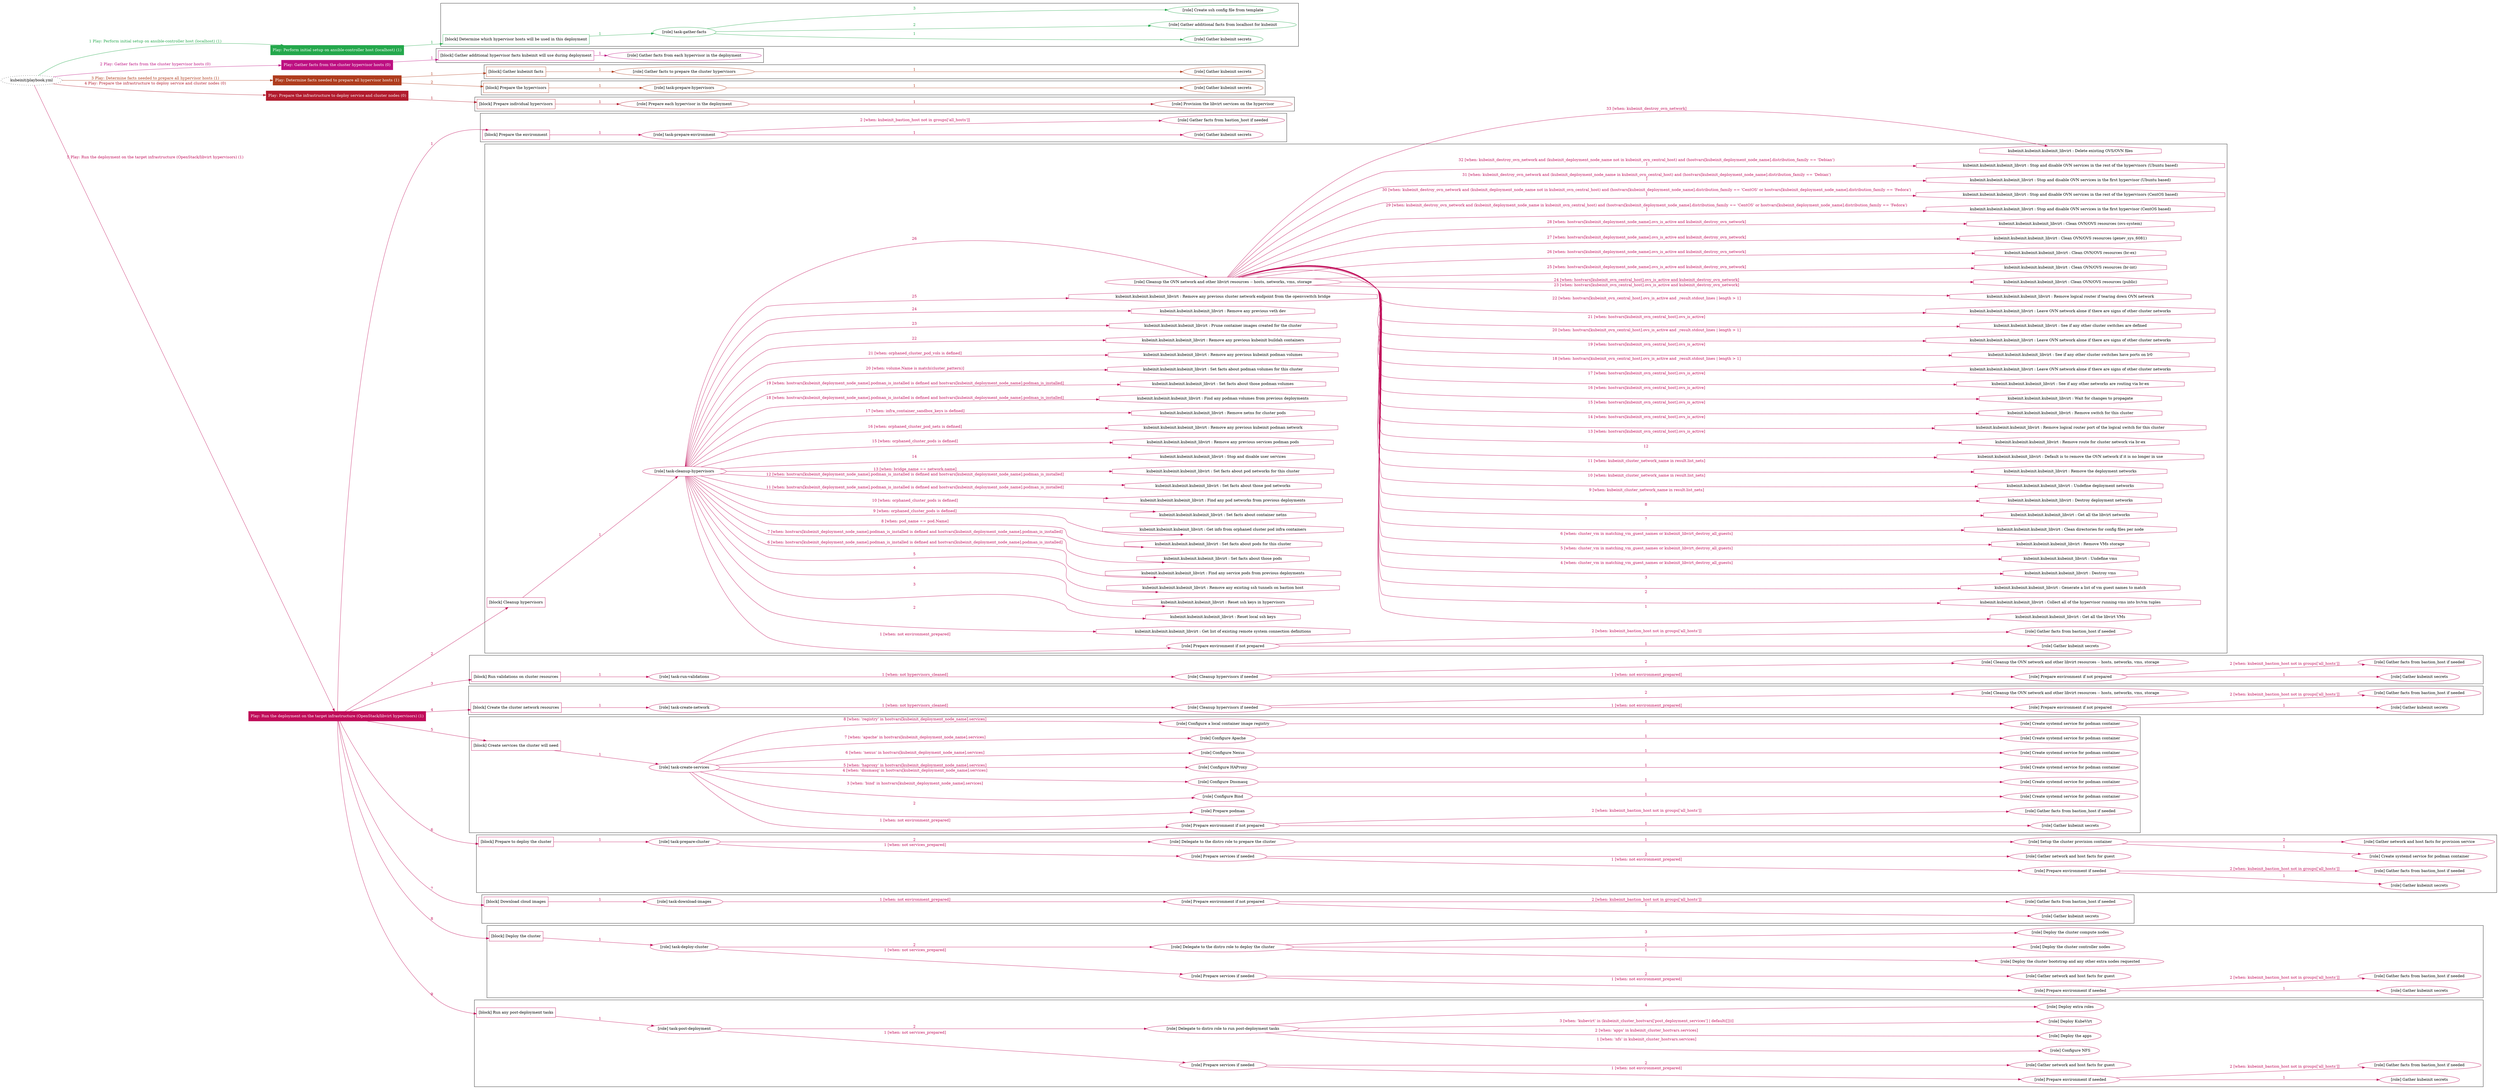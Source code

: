 digraph {
	graph [concentrate=true ordering=in rankdir=LR ratio=fill]
	edge [esep=5 sep=10]
	"kubeinit/playbook.yml" [URL="/home/runner/work/kubeinit-1/kubeinit-1/kubeinit/playbook.yml" id=playbook_76b44ddc style=dotted]
	"kubeinit/playbook.yml" -> play_da2a33e7 [label="1 Play: Perform initial setup on ansible-controller host (localhost) (1)" color="#24a84c" fontcolor="#24a84c" id=edge_play_da2a33e7 labeltooltip="1 Play: Perform initial setup on ansible-controller host (localhost) (1)" tooltip="1 Play: Perform initial setup on ansible-controller host (localhost) (1)"]
	subgraph "Play: Perform initial setup on ansible-controller host (localhost) (1)" {
		play_da2a33e7 [label="Play: Perform initial setup on ansible-controller host (localhost) (1)" URL="/home/runner/work/kubeinit-1/kubeinit-1/kubeinit/playbook.yml" color="#24a84c" fontcolor="#ffffff" id=play_da2a33e7 shape=box style=filled tooltip=localhost]
		play_da2a33e7 -> block_8d330e85 [label=1 color="#24a84c" fontcolor="#24a84c" id=edge_block_8d330e85 labeltooltip=1 tooltip=1]
		subgraph cluster_block_8d330e85 {
			block_8d330e85 [label="[block] Determine which hypervisor hosts will be used in this deployment" URL="/home/runner/work/kubeinit-1/kubeinit-1/kubeinit/playbook.yml" color="#24a84c" id=block_8d330e85 labeltooltip="Determine which hypervisor hosts will be used in this deployment" shape=box tooltip="Determine which hypervisor hosts will be used in this deployment"]
			block_8d330e85 -> role_400bd675 [label="1 " color="#24a84c" fontcolor="#24a84c" id=edge_role_400bd675 labeltooltip="1 " tooltip="1 "]
			subgraph "task-gather-facts" {
				role_400bd675 [label="[role] task-gather-facts" URL="/home/runner/work/kubeinit-1/kubeinit-1/kubeinit/playbook.yml" color="#24a84c" id=role_400bd675 tooltip="task-gather-facts"]
				role_400bd675 -> role_35dbb48e [label="1 " color="#24a84c" fontcolor="#24a84c" id=edge_role_35dbb48e labeltooltip="1 " tooltip="1 "]
				subgraph "Gather kubeinit secrets" {
					role_35dbb48e [label="[role] Gather kubeinit secrets" URL="/home/runner/.ansible/collections/ansible_collections/kubeinit/kubeinit/roles/kubeinit_prepare/tasks/build_hypervisors_group.yml" color="#24a84c" id=role_35dbb48e tooltip="Gather kubeinit secrets"]
				}
				role_400bd675 -> role_8bd9b6cb [label="2 " color="#24a84c" fontcolor="#24a84c" id=edge_role_8bd9b6cb labeltooltip="2 " tooltip="2 "]
				subgraph "Gather additional facts from localhost for kubeinit" {
					role_8bd9b6cb [label="[role] Gather additional facts from localhost for kubeinit" URL="/home/runner/.ansible/collections/ansible_collections/kubeinit/kubeinit/roles/kubeinit_prepare/tasks/build_hypervisors_group.yml" color="#24a84c" id=role_8bd9b6cb tooltip="Gather additional facts from localhost for kubeinit"]
				}
				role_400bd675 -> role_7427e131 [label="3 " color="#24a84c" fontcolor="#24a84c" id=edge_role_7427e131 labeltooltip="3 " tooltip="3 "]
				subgraph "Create ssh config file from template" {
					role_7427e131 [label="[role] Create ssh config file from template" URL="/home/runner/.ansible/collections/ansible_collections/kubeinit/kubeinit/roles/kubeinit_prepare/tasks/build_hypervisors_group.yml" color="#24a84c" id=role_7427e131 tooltip="Create ssh config file from template"]
				}
			}
		}
	}
	"kubeinit/playbook.yml" -> play_f161cda2 [label="2 Play: Gather facts from the cluster hypervisor hosts (0)" color="#bd0f81" fontcolor="#bd0f81" id=edge_play_f161cda2 labeltooltip="2 Play: Gather facts from the cluster hypervisor hosts (0)" tooltip="2 Play: Gather facts from the cluster hypervisor hosts (0)"]
	subgraph "Play: Gather facts from the cluster hypervisor hosts (0)" {
		play_f161cda2 [label="Play: Gather facts from the cluster hypervisor hosts (0)" URL="/home/runner/work/kubeinit-1/kubeinit-1/kubeinit/playbook.yml" color="#bd0f81" fontcolor="#ffffff" id=play_f161cda2 shape=box style=filled tooltip="Play: Gather facts from the cluster hypervisor hosts (0)"]
		play_f161cda2 -> block_3325a9e0 [label=1 color="#bd0f81" fontcolor="#bd0f81" id=edge_block_3325a9e0 labeltooltip=1 tooltip=1]
		subgraph cluster_block_3325a9e0 {
			block_3325a9e0 [label="[block] Gather additional hypervisor facts kubeinit will use during deployment" URL="/home/runner/work/kubeinit-1/kubeinit-1/kubeinit/playbook.yml" color="#bd0f81" id=block_3325a9e0 labeltooltip="Gather additional hypervisor facts kubeinit will use during deployment" shape=box tooltip="Gather additional hypervisor facts kubeinit will use during deployment"]
			block_3325a9e0 -> role_3e7411c5 [label="1 " color="#bd0f81" fontcolor="#bd0f81" id=edge_role_3e7411c5 labeltooltip="1 " tooltip="1 "]
			subgraph "Gather facts from each hypervisor in the deployment" {
				role_3e7411c5 [label="[role] Gather facts from each hypervisor in the deployment" URL="/home/runner/work/kubeinit-1/kubeinit-1/kubeinit/playbook.yml" color="#bd0f81" id=role_3e7411c5 tooltip="Gather facts from each hypervisor in the deployment"]
			}
		}
	}
	"kubeinit/playbook.yml" -> play_286813c9 [label="3 Play: Determine facts needed to prepare all hypervisor hosts (1)" color="#af3c1d" fontcolor="#af3c1d" id=edge_play_286813c9 labeltooltip="3 Play: Determine facts needed to prepare all hypervisor hosts (1)" tooltip="3 Play: Determine facts needed to prepare all hypervisor hosts (1)"]
	subgraph "Play: Determine facts needed to prepare all hypervisor hosts (1)" {
		play_286813c9 [label="Play: Determine facts needed to prepare all hypervisor hosts (1)" URL="/home/runner/work/kubeinit-1/kubeinit-1/kubeinit/playbook.yml" color="#af3c1d" fontcolor="#ffffff" id=play_286813c9 shape=box style=filled tooltip=localhost]
		play_286813c9 -> block_90469583 [label=1 color="#af3c1d" fontcolor="#af3c1d" id=edge_block_90469583 labeltooltip=1 tooltip=1]
		subgraph cluster_block_90469583 {
			block_90469583 [label="[block] Gather kubeinit facts" URL="/home/runner/work/kubeinit-1/kubeinit-1/kubeinit/playbook.yml" color="#af3c1d" id=block_90469583 labeltooltip="Gather kubeinit facts" shape=box tooltip="Gather kubeinit facts"]
			block_90469583 -> role_69a629d6 [label="1 " color="#af3c1d" fontcolor="#af3c1d" id=edge_role_69a629d6 labeltooltip="1 " tooltip="1 "]
			subgraph "Gather facts to prepare the cluster hypervisors" {
				role_69a629d6 [label="[role] Gather facts to prepare the cluster hypervisors" URL="/home/runner/work/kubeinit-1/kubeinit-1/kubeinit/playbook.yml" color="#af3c1d" id=role_69a629d6 tooltip="Gather facts to prepare the cluster hypervisors"]
				role_69a629d6 -> role_462646e3 [label="1 " color="#af3c1d" fontcolor="#af3c1d" id=edge_role_462646e3 labeltooltip="1 " tooltip="1 "]
				subgraph "Gather kubeinit secrets" {
					role_462646e3 [label="[role] Gather kubeinit secrets" URL="/home/runner/.ansible/collections/ansible_collections/kubeinit/kubeinit/roles/kubeinit_prepare/tasks/gather_kubeinit_facts.yml" color="#af3c1d" id=role_462646e3 tooltip="Gather kubeinit secrets"]
				}
			}
		}
		play_286813c9 -> block_5de22ff8 [label=2 color="#af3c1d" fontcolor="#af3c1d" id=edge_block_5de22ff8 labeltooltip=2 tooltip=2]
		subgraph cluster_block_5de22ff8 {
			block_5de22ff8 [label="[block] Prepare the hypervisors" URL="/home/runner/work/kubeinit-1/kubeinit-1/kubeinit/playbook.yml" color="#af3c1d" id=block_5de22ff8 labeltooltip="Prepare the hypervisors" shape=box tooltip="Prepare the hypervisors"]
			block_5de22ff8 -> role_7c6ea891 [label="1 " color="#af3c1d" fontcolor="#af3c1d" id=edge_role_7c6ea891 labeltooltip="1 " tooltip="1 "]
			subgraph "task-prepare-hypervisors" {
				role_7c6ea891 [label="[role] task-prepare-hypervisors" URL="/home/runner/work/kubeinit-1/kubeinit-1/kubeinit/playbook.yml" color="#af3c1d" id=role_7c6ea891 tooltip="task-prepare-hypervisors"]
				role_7c6ea891 -> role_92804dbb [label="1 " color="#af3c1d" fontcolor="#af3c1d" id=edge_role_92804dbb labeltooltip="1 " tooltip="1 "]
				subgraph "Gather kubeinit secrets" {
					role_92804dbb [label="[role] Gather kubeinit secrets" URL="/home/runner/.ansible/collections/ansible_collections/kubeinit/kubeinit/roles/kubeinit_prepare/tasks/gather_kubeinit_facts.yml" color="#af3c1d" id=role_92804dbb tooltip="Gather kubeinit secrets"]
				}
			}
		}
	}
	"kubeinit/playbook.yml" -> play_81f4f29c [label="4 Play: Prepare the infrastructure to deploy service and cluster nodes (0)" color="#b11b2d" fontcolor="#b11b2d" id=edge_play_81f4f29c labeltooltip="4 Play: Prepare the infrastructure to deploy service and cluster nodes (0)" tooltip="4 Play: Prepare the infrastructure to deploy service and cluster nodes (0)"]
	subgraph "Play: Prepare the infrastructure to deploy service and cluster nodes (0)" {
		play_81f4f29c [label="Play: Prepare the infrastructure to deploy service and cluster nodes (0)" URL="/home/runner/work/kubeinit-1/kubeinit-1/kubeinit/playbook.yml" color="#b11b2d" fontcolor="#ffffff" id=play_81f4f29c shape=box style=filled tooltip="Play: Prepare the infrastructure to deploy service and cluster nodes (0)"]
		play_81f4f29c -> block_856d4120 [label=1 color="#b11b2d" fontcolor="#b11b2d" id=edge_block_856d4120 labeltooltip=1 tooltip=1]
		subgraph cluster_block_856d4120 {
			block_856d4120 [label="[block] Prepare individual hypervisors" URL="/home/runner/work/kubeinit-1/kubeinit-1/kubeinit/playbook.yml" color="#b11b2d" id=block_856d4120 labeltooltip="Prepare individual hypervisors" shape=box tooltip="Prepare individual hypervisors"]
			block_856d4120 -> role_b8820a95 [label="1 " color="#b11b2d" fontcolor="#b11b2d" id=edge_role_b8820a95 labeltooltip="1 " tooltip="1 "]
			subgraph "Prepare each hypervisor in the deployment" {
				role_b8820a95 [label="[role] Prepare each hypervisor in the deployment" URL="/home/runner/work/kubeinit-1/kubeinit-1/kubeinit/playbook.yml" color="#b11b2d" id=role_b8820a95 tooltip="Prepare each hypervisor in the deployment"]
				role_b8820a95 -> role_4b1f3bb8 [label="1 " color="#b11b2d" fontcolor="#b11b2d" id=edge_role_4b1f3bb8 labeltooltip="1 " tooltip="1 "]
				subgraph "Provision the libvirt services on the hypervisor" {
					role_4b1f3bb8 [label="[role] Provision the libvirt services on the hypervisor" URL="/home/runner/.ansible/collections/ansible_collections/kubeinit/kubeinit/roles/kubeinit_prepare/tasks/prepare_hypervisor.yml" color="#b11b2d" id=role_4b1f3bb8 tooltip="Provision the libvirt services on the hypervisor"]
				}
			}
		}
	}
	"kubeinit/playbook.yml" -> play_38ac0e48 [label="5 Play: Run the deployment on the target infrastructure (OpenStack/libvirt hypervisors) (1)" color="#c00c59" fontcolor="#c00c59" id=edge_play_38ac0e48 labeltooltip="5 Play: Run the deployment on the target infrastructure (OpenStack/libvirt hypervisors) (1)" tooltip="5 Play: Run the deployment on the target infrastructure (OpenStack/libvirt hypervisors) (1)"]
	subgraph "Play: Run the deployment on the target infrastructure (OpenStack/libvirt hypervisors) (1)" {
		play_38ac0e48 [label="Play: Run the deployment on the target infrastructure (OpenStack/libvirt hypervisors) (1)" URL="/home/runner/work/kubeinit-1/kubeinit-1/kubeinit/playbook.yml" color="#c00c59" fontcolor="#ffffff" id=play_38ac0e48 shape=box style=filled tooltip=localhost]
		play_38ac0e48 -> block_eca3b89a [label=1 color="#c00c59" fontcolor="#c00c59" id=edge_block_eca3b89a labeltooltip=1 tooltip=1]
		subgraph cluster_block_eca3b89a {
			block_eca3b89a [label="[block] Prepare the environment" URL="/home/runner/work/kubeinit-1/kubeinit-1/kubeinit/playbook.yml" color="#c00c59" id=block_eca3b89a labeltooltip="Prepare the environment" shape=box tooltip="Prepare the environment"]
			block_eca3b89a -> role_f4c57760 [label="1 " color="#c00c59" fontcolor="#c00c59" id=edge_role_f4c57760 labeltooltip="1 " tooltip="1 "]
			subgraph "task-prepare-environment" {
				role_f4c57760 [label="[role] task-prepare-environment" URL="/home/runner/work/kubeinit-1/kubeinit-1/kubeinit/playbook.yml" color="#c00c59" id=role_f4c57760 tooltip="task-prepare-environment"]
				role_f4c57760 -> role_ecba5964 [label="1 " color="#c00c59" fontcolor="#c00c59" id=edge_role_ecba5964 labeltooltip="1 " tooltip="1 "]
				subgraph "Gather kubeinit secrets" {
					role_ecba5964 [label="[role] Gather kubeinit secrets" URL="/home/runner/.ansible/collections/ansible_collections/kubeinit/kubeinit/roles/kubeinit_prepare/tasks/gather_kubeinit_facts.yml" color="#c00c59" id=role_ecba5964 tooltip="Gather kubeinit secrets"]
				}
				role_f4c57760 -> role_1066f31f [label="2 [when: kubeinit_bastion_host not in groups['all_hosts']]" color="#c00c59" fontcolor="#c00c59" id=edge_role_1066f31f labeltooltip="2 [when: kubeinit_bastion_host not in groups['all_hosts']]" tooltip="2 [when: kubeinit_bastion_host not in groups['all_hosts']]"]
				subgraph "Gather facts from bastion_host if needed" {
					role_1066f31f [label="[role] Gather facts from bastion_host if needed" URL="/home/runner/.ansible/collections/ansible_collections/kubeinit/kubeinit/roles/kubeinit_prepare/tasks/main.yml" color="#c00c59" id=role_1066f31f tooltip="Gather facts from bastion_host if needed"]
				}
			}
		}
		play_38ac0e48 -> block_59eab16e [label=2 color="#c00c59" fontcolor="#c00c59" id=edge_block_59eab16e labeltooltip=2 tooltip=2]
		subgraph cluster_block_59eab16e {
			block_59eab16e [label="[block] Cleanup hypervisors" URL="/home/runner/work/kubeinit-1/kubeinit-1/kubeinit/playbook.yml" color="#c00c59" id=block_59eab16e labeltooltip="Cleanup hypervisors" shape=box tooltip="Cleanup hypervisors"]
			block_59eab16e -> role_8575975d [label="1 " color="#c00c59" fontcolor="#c00c59" id=edge_role_8575975d labeltooltip="1 " tooltip="1 "]
			subgraph "task-cleanup-hypervisors" {
				role_8575975d [label="[role] task-cleanup-hypervisors" URL="/home/runner/work/kubeinit-1/kubeinit-1/kubeinit/playbook.yml" color="#c00c59" id=role_8575975d tooltip="task-cleanup-hypervisors"]
				role_8575975d -> role_bbccd787 [label="1 [when: not environment_prepared]" color="#c00c59" fontcolor="#c00c59" id=edge_role_bbccd787 labeltooltip="1 [when: not environment_prepared]" tooltip="1 [when: not environment_prepared]"]
				subgraph "Prepare environment if not prepared" {
					role_bbccd787 [label="[role] Prepare environment if not prepared" URL="/home/runner/.ansible/collections/ansible_collections/kubeinit/kubeinit/roles/kubeinit_libvirt/tasks/cleanup_hypervisors.yml" color="#c00c59" id=role_bbccd787 tooltip="Prepare environment if not prepared"]
					role_bbccd787 -> role_83e1d449 [label="1 " color="#c00c59" fontcolor="#c00c59" id=edge_role_83e1d449 labeltooltip="1 " tooltip="1 "]
					subgraph "Gather kubeinit secrets" {
						role_83e1d449 [label="[role] Gather kubeinit secrets" URL="/home/runner/.ansible/collections/ansible_collections/kubeinit/kubeinit/roles/kubeinit_prepare/tasks/gather_kubeinit_facts.yml" color="#c00c59" id=role_83e1d449 tooltip="Gather kubeinit secrets"]
					}
					role_bbccd787 -> role_098c3dec [label="2 [when: kubeinit_bastion_host not in groups['all_hosts']]" color="#c00c59" fontcolor="#c00c59" id=edge_role_098c3dec labeltooltip="2 [when: kubeinit_bastion_host not in groups['all_hosts']]" tooltip="2 [when: kubeinit_bastion_host not in groups['all_hosts']]"]
					subgraph "Gather facts from bastion_host if needed" {
						role_098c3dec [label="[role] Gather facts from bastion_host if needed" URL="/home/runner/.ansible/collections/ansible_collections/kubeinit/kubeinit/roles/kubeinit_prepare/tasks/main.yml" color="#c00c59" id=role_098c3dec tooltip="Gather facts from bastion_host if needed"]
					}
				}
				task_8d1866fc [label="kubeinit.kubeinit.kubeinit_libvirt : Get list of existing remote system connection definitions" URL="/home/runner/.ansible/collections/ansible_collections/kubeinit/kubeinit/roles/kubeinit_libvirt/tasks/cleanup_hypervisors.yml" color="#c00c59" id=task_8d1866fc shape=octagon tooltip="kubeinit.kubeinit.kubeinit_libvirt : Get list of existing remote system connection definitions"]
				role_8575975d -> task_8d1866fc [label="2 " color="#c00c59" fontcolor="#c00c59" id=edge_task_8d1866fc labeltooltip="2 " tooltip="2 "]
				task_7e16400f [label="kubeinit.kubeinit.kubeinit_libvirt : Reset local ssh keys" URL="/home/runner/.ansible/collections/ansible_collections/kubeinit/kubeinit/roles/kubeinit_libvirt/tasks/cleanup_hypervisors.yml" color="#c00c59" id=task_7e16400f shape=octagon tooltip="kubeinit.kubeinit.kubeinit_libvirt : Reset local ssh keys"]
				role_8575975d -> task_7e16400f [label="3 " color="#c00c59" fontcolor="#c00c59" id=edge_task_7e16400f labeltooltip="3 " tooltip="3 "]
				task_a2e048b3 [label="kubeinit.kubeinit.kubeinit_libvirt : Reset ssh keys in hypervisors" URL="/home/runner/.ansible/collections/ansible_collections/kubeinit/kubeinit/roles/kubeinit_libvirt/tasks/cleanup_hypervisors.yml" color="#c00c59" id=task_a2e048b3 shape=octagon tooltip="kubeinit.kubeinit.kubeinit_libvirt : Reset ssh keys in hypervisors"]
				role_8575975d -> task_a2e048b3 [label="4 " color="#c00c59" fontcolor="#c00c59" id=edge_task_a2e048b3 labeltooltip="4 " tooltip="4 "]
				task_3c5decd8 [label="kubeinit.kubeinit.kubeinit_libvirt : Remove any existing ssh tunnels on bastion host" URL="/home/runner/.ansible/collections/ansible_collections/kubeinit/kubeinit/roles/kubeinit_libvirt/tasks/cleanup_hypervisors.yml" color="#c00c59" id=task_3c5decd8 shape=octagon tooltip="kubeinit.kubeinit.kubeinit_libvirt : Remove any existing ssh tunnels on bastion host"]
				role_8575975d -> task_3c5decd8 [label="5 " color="#c00c59" fontcolor="#c00c59" id=edge_task_3c5decd8 labeltooltip="5 " tooltip="5 "]
				task_05728a97 [label="kubeinit.kubeinit.kubeinit_libvirt : Find any service pods from previous deployments" URL="/home/runner/.ansible/collections/ansible_collections/kubeinit/kubeinit/roles/kubeinit_libvirt/tasks/cleanup_hypervisors.yml" color="#c00c59" id=task_05728a97 shape=octagon tooltip="kubeinit.kubeinit.kubeinit_libvirt : Find any service pods from previous deployments"]
				role_8575975d -> task_05728a97 [label="6 [when: hostvars[kubeinit_deployment_node_name].podman_is_installed is defined and hostvars[kubeinit_deployment_node_name].podman_is_installed]" color="#c00c59" fontcolor="#c00c59" id=edge_task_05728a97 labeltooltip="6 [when: hostvars[kubeinit_deployment_node_name].podman_is_installed is defined and hostvars[kubeinit_deployment_node_name].podman_is_installed]" tooltip="6 [when: hostvars[kubeinit_deployment_node_name].podman_is_installed is defined and hostvars[kubeinit_deployment_node_name].podman_is_installed]"]
				task_55c61562 [label="kubeinit.kubeinit.kubeinit_libvirt : Set facts about those pods" URL="/home/runner/.ansible/collections/ansible_collections/kubeinit/kubeinit/roles/kubeinit_libvirt/tasks/cleanup_hypervisors.yml" color="#c00c59" id=task_55c61562 shape=octagon tooltip="kubeinit.kubeinit.kubeinit_libvirt : Set facts about those pods"]
				role_8575975d -> task_55c61562 [label="7 [when: hostvars[kubeinit_deployment_node_name].podman_is_installed is defined and hostvars[kubeinit_deployment_node_name].podman_is_installed]" color="#c00c59" fontcolor="#c00c59" id=edge_task_55c61562 labeltooltip="7 [when: hostvars[kubeinit_deployment_node_name].podman_is_installed is defined and hostvars[kubeinit_deployment_node_name].podman_is_installed]" tooltip="7 [when: hostvars[kubeinit_deployment_node_name].podman_is_installed is defined and hostvars[kubeinit_deployment_node_name].podman_is_installed]"]
				task_1238c370 [label="kubeinit.kubeinit.kubeinit_libvirt : Set facts about pods for this cluster" URL="/home/runner/.ansible/collections/ansible_collections/kubeinit/kubeinit/roles/kubeinit_libvirt/tasks/cleanup_hypervisors.yml" color="#c00c59" id=task_1238c370 shape=octagon tooltip="kubeinit.kubeinit.kubeinit_libvirt : Set facts about pods for this cluster"]
				role_8575975d -> task_1238c370 [label="8 [when: pod_name == pod.Name]" color="#c00c59" fontcolor="#c00c59" id=edge_task_1238c370 labeltooltip="8 [when: pod_name == pod.Name]" tooltip="8 [when: pod_name == pod.Name]"]
				task_e1fa3d06 [label="kubeinit.kubeinit.kubeinit_libvirt : Get info from orphaned cluster pod infra containers" URL="/home/runner/.ansible/collections/ansible_collections/kubeinit/kubeinit/roles/kubeinit_libvirt/tasks/cleanup_hypervisors.yml" color="#c00c59" id=task_e1fa3d06 shape=octagon tooltip="kubeinit.kubeinit.kubeinit_libvirt : Get info from orphaned cluster pod infra containers"]
				role_8575975d -> task_e1fa3d06 [label="9 [when: orphaned_cluster_pods is defined]" color="#c00c59" fontcolor="#c00c59" id=edge_task_e1fa3d06 labeltooltip="9 [when: orphaned_cluster_pods is defined]" tooltip="9 [when: orphaned_cluster_pods is defined]"]
				task_a1bb77bd [label="kubeinit.kubeinit.kubeinit_libvirt : Set facts about container netns" URL="/home/runner/.ansible/collections/ansible_collections/kubeinit/kubeinit/roles/kubeinit_libvirt/tasks/cleanup_hypervisors.yml" color="#c00c59" id=task_a1bb77bd shape=octagon tooltip="kubeinit.kubeinit.kubeinit_libvirt : Set facts about container netns"]
				role_8575975d -> task_a1bb77bd [label="10 [when: orphaned_cluster_pods is defined]" color="#c00c59" fontcolor="#c00c59" id=edge_task_a1bb77bd labeltooltip="10 [when: orphaned_cluster_pods is defined]" tooltip="10 [when: orphaned_cluster_pods is defined]"]
				task_96ec2056 [label="kubeinit.kubeinit.kubeinit_libvirt : Find any pod networks from previous deployments" URL="/home/runner/.ansible/collections/ansible_collections/kubeinit/kubeinit/roles/kubeinit_libvirt/tasks/cleanup_hypervisors.yml" color="#c00c59" id=task_96ec2056 shape=octagon tooltip="kubeinit.kubeinit.kubeinit_libvirt : Find any pod networks from previous deployments"]
				role_8575975d -> task_96ec2056 [label="11 [when: hostvars[kubeinit_deployment_node_name].podman_is_installed is defined and hostvars[kubeinit_deployment_node_name].podman_is_installed]" color="#c00c59" fontcolor="#c00c59" id=edge_task_96ec2056 labeltooltip="11 [when: hostvars[kubeinit_deployment_node_name].podman_is_installed is defined and hostvars[kubeinit_deployment_node_name].podman_is_installed]" tooltip="11 [when: hostvars[kubeinit_deployment_node_name].podman_is_installed is defined and hostvars[kubeinit_deployment_node_name].podman_is_installed]"]
				task_b0a5cbfc [label="kubeinit.kubeinit.kubeinit_libvirt : Set facts about those pod networks" URL="/home/runner/.ansible/collections/ansible_collections/kubeinit/kubeinit/roles/kubeinit_libvirt/tasks/cleanup_hypervisors.yml" color="#c00c59" id=task_b0a5cbfc shape=octagon tooltip="kubeinit.kubeinit.kubeinit_libvirt : Set facts about those pod networks"]
				role_8575975d -> task_b0a5cbfc [label="12 [when: hostvars[kubeinit_deployment_node_name].podman_is_installed is defined and hostvars[kubeinit_deployment_node_name].podman_is_installed]" color="#c00c59" fontcolor="#c00c59" id=edge_task_b0a5cbfc labeltooltip="12 [when: hostvars[kubeinit_deployment_node_name].podman_is_installed is defined and hostvars[kubeinit_deployment_node_name].podman_is_installed]" tooltip="12 [when: hostvars[kubeinit_deployment_node_name].podman_is_installed is defined and hostvars[kubeinit_deployment_node_name].podman_is_installed]"]
				task_d677b705 [label="kubeinit.kubeinit.kubeinit_libvirt : Set facts about pod networks for this cluster" URL="/home/runner/.ansible/collections/ansible_collections/kubeinit/kubeinit/roles/kubeinit_libvirt/tasks/cleanup_hypervisors.yml" color="#c00c59" id=task_d677b705 shape=octagon tooltip="kubeinit.kubeinit.kubeinit_libvirt : Set facts about pod networks for this cluster"]
				role_8575975d -> task_d677b705 [label="13 [when: bridge_name == network.name]" color="#c00c59" fontcolor="#c00c59" id=edge_task_d677b705 labeltooltip="13 [when: bridge_name == network.name]" tooltip="13 [when: bridge_name == network.name]"]
				task_c9e7d6a2 [label="kubeinit.kubeinit.kubeinit_libvirt : Stop and disable user services" URL="/home/runner/.ansible/collections/ansible_collections/kubeinit/kubeinit/roles/kubeinit_libvirt/tasks/cleanup_hypervisors.yml" color="#c00c59" id=task_c9e7d6a2 shape=octagon tooltip="kubeinit.kubeinit.kubeinit_libvirt : Stop and disable user services"]
				role_8575975d -> task_c9e7d6a2 [label="14 " color="#c00c59" fontcolor="#c00c59" id=edge_task_c9e7d6a2 labeltooltip="14 " tooltip="14 "]
				task_14ac6da6 [label="kubeinit.kubeinit.kubeinit_libvirt : Remove any previous services podman pods" URL="/home/runner/.ansible/collections/ansible_collections/kubeinit/kubeinit/roles/kubeinit_libvirt/tasks/cleanup_hypervisors.yml" color="#c00c59" id=task_14ac6da6 shape=octagon tooltip="kubeinit.kubeinit.kubeinit_libvirt : Remove any previous services podman pods"]
				role_8575975d -> task_14ac6da6 [label="15 [when: orphaned_cluster_pods is defined]" color="#c00c59" fontcolor="#c00c59" id=edge_task_14ac6da6 labeltooltip="15 [when: orphaned_cluster_pods is defined]" tooltip="15 [when: orphaned_cluster_pods is defined]"]
				task_c1d72c03 [label="kubeinit.kubeinit.kubeinit_libvirt : Remove any previous kubeinit podman network" URL="/home/runner/.ansible/collections/ansible_collections/kubeinit/kubeinit/roles/kubeinit_libvirt/tasks/cleanup_hypervisors.yml" color="#c00c59" id=task_c1d72c03 shape=octagon tooltip="kubeinit.kubeinit.kubeinit_libvirt : Remove any previous kubeinit podman network"]
				role_8575975d -> task_c1d72c03 [label="16 [when: orphaned_cluster_pod_nets is defined]" color="#c00c59" fontcolor="#c00c59" id=edge_task_c1d72c03 labeltooltip="16 [when: orphaned_cluster_pod_nets is defined]" tooltip="16 [when: orphaned_cluster_pod_nets is defined]"]
				task_bffb1a21 [label="kubeinit.kubeinit.kubeinit_libvirt : Remove netns for cluster pods" URL="/home/runner/.ansible/collections/ansible_collections/kubeinit/kubeinit/roles/kubeinit_libvirt/tasks/cleanup_hypervisors.yml" color="#c00c59" id=task_bffb1a21 shape=octagon tooltip="kubeinit.kubeinit.kubeinit_libvirt : Remove netns for cluster pods"]
				role_8575975d -> task_bffb1a21 [label="17 [when: infra_container_sandbox_keys is defined]" color="#c00c59" fontcolor="#c00c59" id=edge_task_bffb1a21 labeltooltip="17 [when: infra_container_sandbox_keys is defined]" tooltip="17 [when: infra_container_sandbox_keys is defined]"]
				task_eaf8b2c2 [label="kubeinit.kubeinit.kubeinit_libvirt : Find any podman volumes from previous deployments" URL="/home/runner/.ansible/collections/ansible_collections/kubeinit/kubeinit/roles/kubeinit_libvirt/tasks/cleanup_hypervisors.yml" color="#c00c59" id=task_eaf8b2c2 shape=octagon tooltip="kubeinit.kubeinit.kubeinit_libvirt : Find any podman volumes from previous deployments"]
				role_8575975d -> task_eaf8b2c2 [label="18 [when: hostvars[kubeinit_deployment_node_name].podman_is_installed is defined and hostvars[kubeinit_deployment_node_name].podman_is_installed]" color="#c00c59" fontcolor="#c00c59" id=edge_task_eaf8b2c2 labeltooltip="18 [when: hostvars[kubeinit_deployment_node_name].podman_is_installed is defined and hostvars[kubeinit_deployment_node_name].podman_is_installed]" tooltip="18 [when: hostvars[kubeinit_deployment_node_name].podman_is_installed is defined and hostvars[kubeinit_deployment_node_name].podman_is_installed]"]
				task_fb57d190 [label="kubeinit.kubeinit.kubeinit_libvirt : Set facts about those podman volumes" URL="/home/runner/.ansible/collections/ansible_collections/kubeinit/kubeinit/roles/kubeinit_libvirt/tasks/cleanup_hypervisors.yml" color="#c00c59" id=task_fb57d190 shape=octagon tooltip="kubeinit.kubeinit.kubeinit_libvirt : Set facts about those podman volumes"]
				role_8575975d -> task_fb57d190 [label="19 [when: hostvars[kubeinit_deployment_node_name].podman_is_installed is defined and hostvars[kubeinit_deployment_node_name].podman_is_installed]" color="#c00c59" fontcolor="#c00c59" id=edge_task_fb57d190 labeltooltip="19 [when: hostvars[kubeinit_deployment_node_name].podman_is_installed is defined and hostvars[kubeinit_deployment_node_name].podman_is_installed]" tooltip="19 [when: hostvars[kubeinit_deployment_node_name].podman_is_installed is defined and hostvars[kubeinit_deployment_node_name].podman_is_installed]"]
				task_89cbe702 [label="kubeinit.kubeinit.kubeinit_libvirt : Set facts about podman volumes for this cluster" URL="/home/runner/.ansible/collections/ansible_collections/kubeinit/kubeinit/roles/kubeinit_libvirt/tasks/cleanup_hypervisors.yml" color="#c00c59" id=task_89cbe702 shape=octagon tooltip="kubeinit.kubeinit.kubeinit_libvirt : Set facts about podman volumes for this cluster"]
				role_8575975d -> task_89cbe702 [label="20 [when: volume.Name is match(cluster_pattern)]" color="#c00c59" fontcolor="#c00c59" id=edge_task_89cbe702 labeltooltip="20 [when: volume.Name is match(cluster_pattern)]" tooltip="20 [when: volume.Name is match(cluster_pattern)]"]
				task_921aa81c [label="kubeinit.kubeinit.kubeinit_libvirt : Remove any previous kubeinit podman volumes" URL="/home/runner/.ansible/collections/ansible_collections/kubeinit/kubeinit/roles/kubeinit_libvirt/tasks/cleanup_hypervisors.yml" color="#c00c59" id=task_921aa81c shape=octagon tooltip="kubeinit.kubeinit.kubeinit_libvirt : Remove any previous kubeinit podman volumes"]
				role_8575975d -> task_921aa81c [label="21 [when: orphaned_cluster_pod_vols is defined]" color="#c00c59" fontcolor="#c00c59" id=edge_task_921aa81c labeltooltip="21 [when: orphaned_cluster_pod_vols is defined]" tooltip="21 [when: orphaned_cluster_pod_vols is defined]"]
				task_80587ac0 [label="kubeinit.kubeinit.kubeinit_libvirt : Remove any previous kubeinit buildah containers" URL="/home/runner/.ansible/collections/ansible_collections/kubeinit/kubeinit/roles/kubeinit_libvirt/tasks/cleanup_hypervisors.yml" color="#c00c59" id=task_80587ac0 shape=octagon tooltip="kubeinit.kubeinit.kubeinit_libvirt : Remove any previous kubeinit buildah containers"]
				role_8575975d -> task_80587ac0 [label="22 " color="#c00c59" fontcolor="#c00c59" id=edge_task_80587ac0 labeltooltip="22 " tooltip="22 "]
				task_e8ff9729 [label="kubeinit.kubeinit.kubeinit_libvirt : Prune container images created for the cluster" URL="/home/runner/.ansible/collections/ansible_collections/kubeinit/kubeinit/roles/kubeinit_libvirt/tasks/cleanup_hypervisors.yml" color="#c00c59" id=task_e8ff9729 shape=octagon tooltip="kubeinit.kubeinit.kubeinit_libvirt : Prune container images created for the cluster"]
				role_8575975d -> task_e8ff9729 [label="23 " color="#c00c59" fontcolor="#c00c59" id=edge_task_e8ff9729 labeltooltip="23 " tooltip="23 "]
				task_9670a0b5 [label="kubeinit.kubeinit.kubeinit_libvirt : Remove any previous veth dev" URL="/home/runner/.ansible/collections/ansible_collections/kubeinit/kubeinit/roles/kubeinit_libvirt/tasks/cleanup_hypervisors.yml" color="#c00c59" id=task_9670a0b5 shape=octagon tooltip="kubeinit.kubeinit.kubeinit_libvirt : Remove any previous veth dev"]
				role_8575975d -> task_9670a0b5 [label="24 " color="#c00c59" fontcolor="#c00c59" id=edge_task_9670a0b5 labeltooltip="24 " tooltip="24 "]
				task_f4f6e561 [label="kubeinit.kubeinit.kubeinit_libvirt : Remove any previous cluster network endpoint from the openvswitch bridge" URL="/home/runner/.ansible/collections/ansible_collections/kubeinit/kubeinit/roles/kubeinit_libvirt/tasks/cleanup_hypervisors.yml" color="#c00c59" id=task_f4f6e561 shape=octagon tooltip="kubeinit.kubeinit.kubeinit_libvirt : Remove any previous cluster network endpoint from the openvswitch bridge"]
				role_8575975d -> task_f4f6e561 [label="25 " color="#c00c59" fontcolor="#c00c59" id=edge_task_f4f6e561 labeltooltip="25 " tooltip="25 "]
				role_8575975d -> role_24261b38 [label="26 " color="#c00c59" fontcolor="#c00c59" id=edge_role_24261b38 labeltooltip="26 " tooltip="26 "]
				subgraph "Cleanup the OVN network and other libvirt resources -- hosts, networks, vms, storage" {
					role_24261b38 [label="[role] Cleanup the OVN network and other libvirt resources -- hosts, networks, vms, storage" URL="/home/runner/.ansible/collections/ansible_collections/kubeinit/kubeinit/roles/kubeinit_libvirt/tasks/cleanup_hypervisors.yml" color="#c00c59" id=role_24261b38 tooltip="Cleanup the OVN network and other libvirt resources -- hosts, networks, vms, storage"]
					task_305dee5f [label="kubeinit.kubeinit.kubeinit_libvirt : Get all the libvirt VMs" URL="/home/runner/.ansible/collections/ansible_collections/kubeinit/kubeinit/roles/kubeinit_libvirt/tasks/cleanup_libvirt.yml" color="#c00c59" id=task_305dee5f shape=octagon tooltip="kubeinit.kubeinit.kubeinit_libvirt : Get all the libvirt VMs"]
					role_24261b38 -> task_305dee5f [label="1 " color="#c00c59" fontcolor="#c00c59" id=edge_task_305dee5f labeltooltip="1 " tooltip="1 "]
					task_80f5ec19 [label="kubeinit.kubeinit.kubeinit_libvirt : Collect all of the hypervisor running vms into hv/vm tuples" URL="/home/runner/.ansible/collections/ansible_collections/kubeinit/kubeinit/roles/kubeinit_libvirt/tasks/cleanup_libvirt.yml" color="#c00c59" id=task_80f5ec19 shape=octagon tooltip="kubeinit.kubeinit.kubeinit_libvirt : Collect all of the hypervisor running vms into hv/vm tuples"]
					role_24261b38 -> task_80f5ec19 [label="2 " color="#c00c59" fontcolor="#c00c59" id=edge_task_80f5ec19 labeltooltip="2 " tooltip="2 "]
					task_543749fa [label="kubeinit.kubeinit.kubeinit_libvirt : Generate a list of vm guest names to match" URL="/home/runner/.ansible/collections/ansible_collections/kubeinit/kubeinit/roles/kubeinit_libvirt/tasks/cleanup_libvirt.yml" color="#c00c59" id=task_543749fa shape=octagon tooltip="kubeinit.kubeinit.kubeinit_libvirt : Generate a list of vm guest names to match"]
					role_24261b38 -> task_543749fa [label="3 " color="#c00c59" fontcolor="#c00c59" id=edge_task_543749fa labeltooltip="3 " tooltip="3 "]
					task_9f4d0ec4 [label="kubeinit.kubeinit.kubeinit_libvirt : Destroy vms" URL="/home/runner/.ansible/collections/ansible_collections/kubeinit/kubeinit/roles/kubeinit_libvirt/tasks/cleanup_libvirt.yml" color="#c00c59" id=task_9f4d0ec4 shape=octagon tooltip="kubeinit.kubeinit.kubeinit_libvirt : Destroy vms"]
					role_24261b38 -> task_9f4d0ec4 [label="4 [when: cluster_vm in matching_vm_guest_names or kubeinit_libvirt_destroy_all_guests]" color="#c00c59" fontcolor="#c00c59" id=edge_task_9f4d0ec4 labeltooltip="4 [when: cluster_vm in matching_vm_guest_names or kubeinit_libvirt_destroy_all_guests]" tooltip="4 [when: cluster_vm in matching_vm_guest_names or kubeinit_libvirt_destroy_all_guests]"]
					task_105f0e48 [label="kubeinit.kubeinit.kubeinit_libvirt : Undefine vms" URL="/home/runner/.ansible/collections/ansible_collections/kubeinit/kubeinit/roles/kubeinit_libvirt/tasks/cleanup_libvirt.yml" color="#c00c59" id=task_105f0e48 shape=octagon tooltip="kubeinit.kubeinit.kubeinit_libvirt : Undefine vms"]
					role_24261b38 -> task_105f0e48 [label="5 [when: cluster_vm in matching_vm_guest_names or kubeinit_libvirt_destroy_all_guests]" color="#c00c59" fontcolor="#c00c59" id=edge_task_105f0e48 labeltooltip="5 [when: cluster_vm in matching_vm_guest_names or kubeinit_libvirt_destroy_all_guests]" tooltip="5 [when: cluster_vm in matching_vm_guest_names or kubeinit_libvirt_destroy_all_guests]"]
					task_7ac69f38 [label="kubeinit.kubeinit.kubeinit_libvirt : Remove VMs storage" URL="/home/runner/.ansible/collections/ansible_collections/kubeinit/kubeinit/roles/kubeinit_libvirt/tasks/cleanup_libvirt.yml" color="#c00c59" id=task_7ac69f38 shape=octagon tooltip="kubeinit.kubeinit.kubeinit_libvirt : Remove VMs storage"]
					role_24261b38 -> task_7ac69f38 [label="6 [when: cluster_vm in matching_vm_guest_names or kubeinit_libvirt_destroy_all_guests]" color="#c00c59" fontcolor="#c00c59" id=edge_task_7ac69f38 labeltooltip="6 [when: cluster_vm in matching_vm_guest_names or kubeinit_libvirt_destroy_all_guests]" tooltip="6 [when: cluster_vm in matching_vm_guest_names or kubeinit_libvirt_destroy_all_guests]"]
					task_ac2e54fa [label="kubeinit.kubeinit.kubeinit_libvirt : Clean directories for config files per node" URL="/home/runner/.ansible/collections/ansible_collections/kubeinit/kubeinit/roles/kubeinit_libvirt/tasks/cleanup_libvirt.yml" color="#c00c59" id=task_ac2e54fa shape=octagon tooltip="kubeinit.kubeinit.kubeinit_libvirt : Clean directories for config files per node"]
					role_24261b38 -> task_ac2e54fa [label="7 " color="#c00c59" fontcolor="#c00c59" id=edge_task_ac2e54fa labeltooltip="7 " tooltip="7 "]
					task_35d55502 [label="kubeinit.kubeinit.kubeinit_libvirt : Get all the libvirt networks" URL="/home/runner/.ansible/collections/ansible_collections/kubeinit/kubeinit/roles/kubeinit_libvirt/tasks/cleanup_libvirt.yml" color="#c00c59" id=task_35d55502 shape=octagon tooltip="kubeinit.kubeinit.kubeinit_libvirt : Get all the libvirt networks"]
					role_24261b38 -> task_35d55502 [label="8 " color="#c00c59" fontcolor="#c00c59" id=edge_task_35d55502 labeltooltip="8 " tooltip="8 "]
					task_a41c021f [label="kubeinit.kubeinit.kubeinit_libvirt : Destroy deployment networks" URL="/home/runner/.ansible/collections/ansible_collections/kubeinit/kubeinit/roles/kubeinit_libvirt/tasks/cleanup_libvirt.yml" color="#c00c59" id=task_a41c021f shape=octagon tooltip="kubeinit.kubeinit.kubeinit_libvirt : Destroy deployment networks"]
					role_24261b38 -> task_a41c021f [label="9 [when: kubeinit_cluster_network_name in result.list_nets]" color="#c00c59" fontcolor="#c00c59" id=edge_task_a41c021f labeltooltip="9 [when: kubeinit_cluster_network_name in result.list_nets]" tooltip="9 [when: kubeinit_cluster_network_name in result.list_nets]"]
					task_9cd28d17 [label="kubeinit.kubeinit.kubeinit_libvirt : Undefine deployment networks" URL="/home/runner/.ansible/collections/ansible_collections/kubeinit/kubeinit/roles/kubeinit_libvirt/tasks/cleanup_libvirt.yml" color="#c00c59" id=task_9cd28d17 shape=octagon tooltip="kubeinit.kubeinit.kubeinit_libvirt : Undefine deployment networks"]
					role_24261b38 -> task_9cd28d17 [label="10 [when: kubeinit_cluster_network_name in result.list_nets]" color="#c00c59" fontcolor="#c00c59" id=edge_task_9cd28d17 labeltooltip="10 [when: kubeinit_cluster_network_name in result.list_nets]" tooltip="10 [when: kubeinit_cluster_network_name in result.list_nets]"]
					task_44a3832f [label="kubeinit.kubeinit.kubeinit_libvirt : Remove the deployment networks" URL="/home/runner/.ansible/collections/ansible_collections/kubeinit/kubeinit/roles/kubeinit_libvirt/tasks/cleanup_libvirt.yml" color="#c00c59" id=task_44a3832f shape=octagon tooltip="kubeinit.kubeinit.kubeinit_libvirt : Remove the deployment networks"]
					role_24261b38 -> task_44a3832f [label="11 [when: kubeinit_cluster_network_name in result.list_nets]" color="#c00c59" fontcolor="#c00c59" id=edge_task_44a3832f labeltooltip="11 [when: kubeinit_cluster_network_name in result.list_nets]" tooltip="11 [when: kubeinit_cluster_network_name in result.list_nets]"]
					task_177f43a9 [label="kubeinit.kubeinit.kubeinit_libvirt : Default is to remove the OVN network if it is no longer in use" URL="/home/runner/.ansible/collections/ansible_collections/kubeinit/kubeinit/roles/kubeinit_libvirt/tasks/cleanup_libvirt.yml" color="#c00c59" id=task_177f43a9 shape=octagon tooltip="kubeinit.kubeinit.kubeinit_libvirt : Default is to remove the OVN network if it is no longer in use"]
					role_24261b38 -> task_177f43a9 [label="12 " color="#c00c59" fontcolor="#c00c59" id=edge_task_177f43a9 labeltooltip="12 " tooltip="12 "]
					task_fe3b4131 [label="kubeinit.kubeinit.kubeinit_libvirt : Remove route for cluster network via br-ex" URL="/home/runner/.ansible/collections/ansible_collections/kubeinit/kubeinit/roles/kubeinit_libvirt/tasks/cleanup_libvirt.yml" color="#c00c59" id=task_fe3b4131 shape=octagon tooltip="kubeinit.kubeinit.kubeinit_libvirt : Remove route for cluster network via br-ex"]
					role_24261b38 -> task_fe3b4131 [label="13 [when: hostvars[kubeinit_ovn_central_host].ovs_is_active]" color="#c00c59" fontcolor="#c00c59" id=edge_task_fe3b4131 labeltooltip="13 [when: hostvars[kubeinit_ovn_central_host].ovs_is_active]" tooltip="13 [when: hostvars[kubeinit_ovn_central_host].ovs_is_active]"]
					task_3ce3e628 [label="kubeinit.kubeinit.kubeinit_libvirt : Remove logical router port of the logical switch for this cluster" URL="/home/runner/.ansible/collections/ansible_collections/kubeinit/kubeinit/roles/kubeinit_libvirt/tasks/cleanup_libvirt.yml" color="#c00c59" id=task_3ce3e628 shape=octagon tooltip="kubeinit.kubeinit.kubeinit_libvirt : Remove logical router port of the logical switch for this cluster"]
					role_24261b38 -> task_3ce3e628 [label="14 [when: hostvars[kubeinit_ovn_central_host].ovs_is_active]" color="#c00c59" fontcolor="#c00c59" id=edge_task_3ce3e628 labeltooltip="14 [when: hostvars[kubeinit_ovn_central_host].ovs_is_active]" tooltip="14 [when: hostvars[kubeinit_ovn_central_host].ovs_is_active]"]
					task_720284b4 [label="kubeinit.kubeinit.kubeinit_libvirt : Remove switch for this cluster" URL="/home/runner/.ansible/collections/ansible_collections/kubeinit/kubeinit/roles/kubeinit_libvirt/tasks/cleanup_libvirt.yml" color="#c00c59" id=task_720284b4 shape=octagon tooltip="kubeinit.kubeinit.kubeinit_libvirt : Remove switch for this cluster"]
					role_24261b38 -> task_720284b4 [label="15 [when: hostvars[kubeinit_ovn_central_host].ovs_is_active]" color="#c00c59" fontcolor="#c00c59" id=edge_task_720284b4 labeltooltip="15 [when: hostvars[kubeinit_ovn_central_host].ovs_is_active]" tooltip="15 [when: hostvars[kubeinit_ovn_central_host].ovs_is_active]"]
					task_0a9099d9 [label="kubeinit.kubeinit.kubeinit_libvirt : Wait for changes to propagate" URL="/home/runner/.ansible/collections/ansible_collections/kubeinit/kubeinit/roles/kubeinit_libvirt/tasks/cleanup_libvirt.yml" color="#c00c59" id=task_0a9099d9 shape=octagon tooltip="kubeinit.kubeinit.kubeinit_libvirt : Wait for changes to propagate"]
					role_24261b38 -> task_0a9099d9 [label="16 [when: hostvars[kubeinit_ovn_central_host].ovs_is_active]" color="#c00c59" fontcolor="#c00c59" id=edge_task_0a9099d9 labeltooltip="16 [when: hostvars[kubeinit_ovn_central_host].ovs_is_active]" tooltip="16 [when: hostvars[kubeinit_ovn_central_host].ovs_is_active]"]
					task_fd0e6266 [label="kubeinit.kubeinit.kubeinit_libvirt : See if any other networks are routing via br-ex" URL="/home/runner/.ansible/collections/ansible_collections/kubeinit/kubeinit/roles/kubeinit_libvirt/tasks/cleanup_libvirt.yml" color="#c00c59" id=task_fd0e6266 shape=octagon tooltip="kubeinit.kubeinit.kubeinit_libvirt : See if any other networks are routing via br-ex"]
					role_24261b38 -> task_fd0e6266 [label="17 [when: hostvars[kubeinit_ovn_central_host].ovs_is_active]" color="#c00c59" fontcolor="#c00c59" id=edge_task_fd0e6266 labeltooltip="17 [when: hostvars[kubeinit_ovn_central_host].ovs_is_active]" tooltip="17 [when: hostvars[kubeinit_ovn_central_host].ovs_is_active]"]
					task_0c581bfd [label="kubeinit.kubeinit.kubeinit_libvirt : Leave OVN network alone if there are signs of other cluster networks" URL="/home/runner/.ansible/collections/ansible_collections/kubeinit/kubeinit/roles/kubeinit_libvirt/tasks/cleanup_libvirt.yml" color="#c00c59" id=task_0c581bfd shape=octagon tooltip="kubeinit.kubeinit.kubeinit_libvirt : Leave OVN network alone if there are signs of other cluster networks"]
					role_24261b38 -> task_0c581bfd [label="18 [when: hostvars[kubeinit_ovn_central_host].ovs_is_active and _result.stdout_lines | length > 1]" color="#c00c59" fontcolor="#c00c59" id=edge_task_0c581bfd labeltooltip="18 [when: hostvars[kubeinit_ovn_central_host].ovs_is_active and _result.stdout_lines | length > 1]" tooltip="18 [when: hostvars[kubeinit_ovn_central_host].ovs_is_active and _result.stdout_lines | length > 1]"]
					task_97cb5377 [label="kubeinit.kubeinit.kubeinit_libvirt : See if any other cluster switches have ports on lr0" URL="/home/runner/.ansible/collections/ansible_collections/kubeinit/kubeinit/roles/kubeinit_libvirt/tasks/cleanup_libvirt.yml" color="#c00c59" id=task_97cb5377 shape=octagon tooltip="kubeinit.kubeinit.kubeinit_libvirt : See if any other cluster switches have ports on lr0"]
					role_24261b38 -> task_97cb5377 [label="19 [when: hostvars[kubeinit_ovn_central_host].ovs_is_active]" color="#c00c59" fontcolor="#c00c59" id=edge_task_97cb5377 labeltooltip="19 [when: hostvars[kubeinit_ovn_central_host].ovs_is_active]" tooltip="19 [when: hostvars[kubeinit_ovn_central_host].ovs_is_active]"]
					task_b17787f2 [label="kubeinit.kubeinit.kubeinit_libvirt : Leave OVN network alone if there are signs of other cluster networks" URL="/home/runner/.ansible/collections/ansible_collections/kubeinit/kubeinit/roles/kubeinit_libvirt/tasks/cleanup_libvirt.yml" color="#c00c59" id=task_b17787f2 shape=octagon tooltip="kubeinit.kubeinit.kubeinit_libvirt : Leave OVN network alone if there are signs of other cluster networks"]
					role_24261b38 -> task_b17787f2 [label="20 [when: hostvars[kubeinit_ovn_central_host].ovs_is_active and _result.stdout_lines | length > 1]" color="#c00c59" fontcolor="#c00c59" id=edge_task_b17787f2 labeltooltip="20 [when: hostvars[kubeinit_ovn_central_host].ovs_is_active and _result.stdout_lines | length > 1]" tooltip="20 [when: hostvars[kubeinit_ovn_central_host].ovs_is_active and _result.stdout_lines | length > 1]"]
					task_0b313d1b [label="kubeinit.kubeinit.kubeinit_libvirt : See if any other cluster switches are defined" URL="/home/runner/.ansible/collections/ansible_collections/kubeinit/kubeinit/roles/kubeinit_libvirt/tasks/cleanup_libvirt.yml" color="#c00c59" id=task_0b313d1b shape=octagon tooltip="kubeinit.kubeinit.kubeinit_libvirt : See if any other cluster switches are defined"]
					role_24261b38 -> task_0b313d1b [label="21 [when: hostvars[kubeinit_ovn_central_host].ovs_is_active]" color="#c00c59" fontcolor="#c00c59" id=edge_task_0b313d1b labeltooltip="21 [when: hostvars[kubeinit_ovn_central_host].ovs_is_active]" tooltip="21 [when: hostvars[kubeinit_ovn_central_host].ovs_is_active]"]
					task_4478ae7d [label="kubeinit.kubeinit.kubeinit_libvirt : Leave OVN network alone if there are signs of other cluster networks" URL="/home/runner/.ansible/collections/ansible_collections/kubeinit/kubeinit/roles/kubeinit_libvirt/tasks/cleanup_libvirt.yml" color="#c00c59" id=task_4478ae7d shape=octagon tooltip="kubeinit.kubeinit.kubeinit_libvirt : Leave OVN network alone if there are signs of other cluster networks"]
					role_24261b38 -> task_4478ae7d [label="22 [when: hostvars[kubeinit_ovn_central_host].ovs_is_active and _result.stdout_lines | length > 1]" color="#c00c59" fontcolor="#c00c59" id=edge_task_4478ae7d labeltooltip="22 [when: hostvars[kubeinit_ovn_central_host].ovs_is_active and _result.stdout_lines | length > 1]" tooltip="22 [when: hostvars[kubeinit_ovn_central_host].ovs_is_active and _result.stdout_lines | length > 1]"]
					task_b06defb0 [label="kubeinit.kubeinit.kubeinit_libvirt : Remove logical router if tearing down OVN network" URL="/home/runner/.ansible/collections/ansible_collections/kubeinit/kubeinit/roles/kubeinit_libvirt/tasks/cleanup_libvirt.yml" color="#c00c59" id=task_b06defb0 shape=octagon tooltip="kubeinit.kubeinit.kubeinit_libvirt : Remove logical router if tearing down OVN network"]
					role_24261b38 -> task_b06defb0 [label="23 [when: hostvars[kubeinit_ovn_central_host].ovs_is_active and kubeinit_destroy_ovn_network]" color="#c00c59" fontcolor="#c00c59" id=edge_task_b06defb0 labeltooltip="23 [when: hostvars[kubeinit_ovn_central_host].ovs_is_active and kubeinit_destroy_ovn_network]" tooltip="23 [when: hostvars[kubeinit_ovn_central_host].ovs_is_active and kubeinit_destroy_ovn_network]"]
					task_d857233d [label="kubeinit.kubeinit.kubeinit_libvirt : Clean OVN/OVS resources (public)" URL="/home/runner/.ansible/collections/ansible_collections/kubeinit/kubeinit/roles/kubeinit_libvirt/tasks/cleanup_libvirt.yml" color="#c00c59" id=task_d857233d shape=octagon tooltip="kubeinit.kubeinit.kubeinit_libvirt : Clean OVN/OVS resources (public)"]
					role_24261b38 -> task_d857233d [label="24 [when: hostvars[kubeinit_ovn_central_host].ovs_is_active and kubeinit_destroy_ovn_network]" color="#c00c59" fontcolor="#c00c59" id=edge_task_d857233d labeltooltip="24 [when: hostvars[kubeinit_ovn_central_host].ovs_is_active and kubeinit_destroy_ovn_network]" tooltip="24 [when: hostvars[kubeinit_ovn_central_host].ovs_is_active and kubeinit_destroy_ovn_network]"]
					task_54ad99e5 [label="kubeinit.kubeinit.kubeinit_libvirt : Clean OVN/OVS resources (br-int)" URL="/home/runner/.ansible/collections/ansible_collections/kubeinit/kubeinit/roles/kubeinit_libvirt/tasks/cleanup_libvirt.yml" color="#c00c59" id=task_54ad99e5 shape=octagon tooltip="kubeinit.kubeinit.kubeinit_libvirt : Clean OVN/OVS resources (br-int)"]
					role_24261b38 -> task_54ad99e5 [label="25 [when: hostvars[kubeinit_deployment_node_name].ovs_is_active and kubeinit_destroy_ovn_network]" color="#c00c59" fontcolor="#c00c59" id=edge_task_54ad99e5 labeltooltip="25 [when: hostvars[kubeinit_deployment_node_name].ovs_is_active and kubeinit_destroy_ovn_network]" tooltip="25 [when: hostvars[kubeinit_deployment_node_name].ovs_is_active and kubeinit_destroy_ovn_network]"]
					task_0d28d262 [label="kubeinit.kubeinit.kubeinit_libvirt : Clean OVN/OVS resources (br-ex)" URL="/home/runner/.ansible/collections/ansible_collections/kubeinit/kubeinit/roles/kubeinit_libvirt/tasks/cleanup_libvirt.yml" color="#c00c59" id=task_0d28d262 shape=octagon tooltip="kubeinit.kubeinit.kubeinit_libvirt : Clean OVN/OVS resources (br-ex)"]
					role_24261b38 -> task_0d28d262 [label="26 [when: hostvars[kubeinit_deployment_node_name].ovs_is_active and kubeinit_destroy_ovn_network]" color="#c00c59" fontcolor="#c00c59" id=edge_task_0d28d262 labeltooltip="26 [when: hostvars[kubeinit_deployment_node_name].ovs_is_active and kubeinit_destroy_ovn_network]" tooltip="26 [when: hostvars[kubeinit_deployment_node_name].ovs_is_active and kubeinit_destroy_ovn_network]"]
					task_e72d7859 [label="kubeinit.kubeinit.kubeinit_libvirt : Clean OVN/OVS resources (genev_sys_6081)" URL="/home/runner/.ansible/collections/ansible_collections/kubeinit/kubeinit/roles/kubeinit_libvirt/tasks/cleanup_libvirt.yml" color="#c00c59" id=task_e72d7859 shape=octagon tooltip="kubeinit.kubeinit.kubeinit_libvirt : Clean OVN/OVS resources (genev_sys_6081)"]
					role_24261b38 -> task_e72d7859 [label="27 [when: hostvars[kubeinit_deployment_node_name].ovs_is_active and kubeinit_destroy_ovn_network]" color="#c00c59" fontcolor="#c00c59" id=edge_task_e72d7859 labeltooltip="27 [when: hostvars[kubeinit_deployment_node_name].ovs_is_active and kubeinit_destroy_ovn_network]" tooltip="27 [when: hostvars[kubeinit_deployment_node_name].ovs_is_active and kubeinit_destroy_ovn_network]"]
					task_c576e8f3 [label="kubeinit.kubeinit.kubeinit_libvirt : Clean OVN/OVS resources (ovs-system)" URL="/home/runner/.ansible/collections/ansible_collections/kubeinit/kubeinit/roles/kubeinit_libvirt/tasks/cleanup_libvirt.yml" color="#c00c59" id=task_c576e8f3 shape=octagon tooltip="kubeinit.kubeinit.kubeinit_libvirt : Clean OVN/OVS resources (ovs-system)"]
					role_24261b38 -> task_c576e8f3 [label="28 [when: hostvars[kubeinit_deployment_node_name].ovs_is_active and kubeinit_destroy_ovn_network]" color="#c00c59" fontcolor="#c00c59" id=edge_task_c576e8f3 labeltooltip="28 [when: hostvars[kubeinit_deployment_node_name].ovs_is_active and kubeinit_destroy_ovn_network]" tooltip="28 [when: hostvars[kubeinit_deployment_node_name].ovs_is_active and kubeinit_destroy_ovn_network]"]
					task_3300d530 [label="kubeinit.kubeinit.kubeinit_libvirt : Stop and disable OVN services in the first hypervisor (CentOS based)" URL="/home/runner/.ansible/collections/ansible_collections/kubeinit/kubeinit/roles/kubeinit_libvirt/tasks/cleanup_libvirt.yml" color="#c00c59" id=task_3300d530 shape=octagon tooltip="kubeinit.kubeinit.kubeinit_libvirt : Stop and disable OVN services in the first hypervisor (CentOS based)"]
					role_24261b38 -> task_3300d530 [label="29 [when: kubeinit_destroy_ovn_network and (kubeinit_deployment_node_name in kubeinit_ovn_central_host) and (hostvars[kubeinit_deployment_node_name].distribution_family == 'CentOS' or hostvars[kubeinit_deployment_node_name].distribution_family == 'Fedora')
]" color="#c00c59" fontcolor="#c00c59" id=edge_task_3300d530 labeltooltip="29 [when: kubeinit_destroy_ovn_network and (kubeinit_deployment_node_name in kubeinit_ovn_central_host) and (hostvars[kubeinit_deployment_node_name].distribution_family == 'CentOS' or hostvars[kubeinit_deployment_node_name].distribution_family == 'Fedora')
]" tooltip="29 [when: kubeinit_destroy_ovn_network and (kubeinit_deployment_node_name in kubeinit_ovn_central_host) and (hostvars[kubeinit_deployment_node_name].distribution_family == 'CentOS' or hostvars[kubeinit_deployment_node_name].distribution_family == 'Fedora')
]"]
					task_f5eabca5 [label="kubeinit.kubeinit.kubeinit_libvirt : Stop and disable OVN services in the rest of the hypervisors (CentOS based)" URL="/home/runner/.ansible/collections/ansible_collections/kubeinit/kubeinit/roles/kubeinit_libvirt/tasks/cleanup_libvirt.yml" color="#c00c59" id=task_f5eabca5 shape=octagon tooltip="kubeinit.kubeinit.kubeinit_libvirt : Stop and disable OVN services in the rest of the hypervisors (CentOS based)"]
					role_24261b38 -> task_f5eabca5 [label="30 [when: kubeinit_destroy_ovn_network and (kubeinit_deployment_node_name not in kubeinit_ovn_central_host) and (hostvars[kubeinit_deployment_node_name].distribution_family == 'CentOS' or hostvars[kubeinit_deployment_node_name].distribution_family == 'Fedora')
]" color="#c00c59" fontcolor="#c00c59" id=edge_task_f5eabca5 labeltooltip="30 [when: kubeinit_destroy_ovn_network and (kubeinit_deployment_node_name not in kubeinit_ovn_central_host) and (hostvars[kubeinit_deployment_node_name].distribution_family == 'CentOS' or hostvars[kubeinit_deployment_node_name].distribution_family == 'Fedora')
]" tooltip="30 [when: kubeinit_destroy_ovn_network and (kubeinit_deployment_node_name not in kubeinit_ovn_central_host) and (hostvars[kubeinit_deployment_node_name].distribution_family == 'CentOS' or hostvars[kubeinit_deployment_node_name].distribution_family == 'Fedora')
]"]
					task_e4331c2c [label="kubeinit.kubeinit.kubeinit_libvirt : Stop and disable OVN services in the first hypervisor (Ubuntu based)" URL="/home/runner/.ansible/collections/ansible_collections/kubeinit/kubeinit/roles/kubeinit_libvirt/tasks/cleanup_libvirt.yml" color="#c00c59" id=task_e4331c2c shape=octagon tooltip="kubeinit.kubeinit.kubeinit_libvirt : Stop and disable OVN services in the first hypervisor (Ubuntu based)"]
					role_24261b38 -> task_e4331c2c [label="31 [when: kubeinit_destroy_ovn_network and (kubeinit_deployment_node_name in kubeinit_ovn_central_host) and (hostvars[kubeinit_deployment_node_name].distribution_family == 'Debian')
]" color="#c00c59" fontcolor="#c00c59" id=edge_task_e4331c2c labeltooltip="31 [when: kubeinit_destroy_ovn_network and (kubeinit_deployment_node_name in kubeinit_ovn_central_host) and (hostvars[kubeinit_deployment_node_name].distribution_family == 'Debian')
]" tooltip="31 [when: kubeinit_destroy_ovn_network and (kubeinit_deployment_node_name in kubeinit_ovn_central_host) and (hostvars[kubeinit_deployment_node_name].distribution_family == 'Debian')
]"]
					task_2eaa499c [label="kubeinit.kubeinit.kubeinit_libvirt : Stop and disable OVN services in the rest of the hypervisors (Ubuntu based)" URL="/home/runner/.ansible/collections/ansible_collections/kubeinit/kubeinit/roles/kubeinit_libvirt/tasks/cleanup_libvirt.yml" color="#c00c59" id=task_2eaa499c shape=octagon tooltip="kubeinit.kubeinit.kubeinit_libvirt : Stop and disable OVN services in the rest of the hypervisors (Ubuntu based)"]
					role_24261b38 -> task_2eaa499c [label="32 [when: kubeinit_destroy_ovn_network and (kubeinit_deployment_node_name not in kubeinit_ovn_central_host) and (hostvars[kubeinit_deployment_node_name].distribution_family == 'Debian')
]" color="#c00c59" fontcolor="#c00c59" id=edge_task_2eaa499c labeltooltip="32 [when: kubeinit_destroy_ovn_network and (kubeinit_deployment_node_name not in kubeinit_ovn_central_host) and (hostvars[kubeinit_deployment_node_name].distribution_family == 'Debian')
]" tooltip="32 [when: kubeinit_destroy_ovn_network and (kubeinit_deployment_node_name not in kubeinit_ovn_central_host) and (hostvars[kubeinit_deployment_node_name].distribution_family == 'Debian')
]"]
					task_275318fd [label="kubeinit.kubeinit.kubeinit_libvirt : Delete existing OVS/OVN files" URL="/home/runner/.ansible/collections/ansible_collections/kubeinit/kubeinit/roles/kubeinit_libvirt/tasks/cleanup_libvirt.yml" color="#c00c59" id=task_275318fd shape=octagon tooltip="kubeinit.kubeinit.kubeinit_libvirt : Delete existing OVS/OVN files"]
					role_24261b38 -> task_275318fd [label="33 [when: kubeinit_destroy_ovn_network]" color="#c00c59" fontcolor="#c00c59" id=edge_task_275318fd labeltooltip="33 [when: kubeinit_destroy_ovn_network]" tooltip="33 [when: kubeinit_destroy_ovn_network]"]
				}
			}
		}
		play_38ac0e48 -> block_b2b1bdc5 [label=3 color="#c00c59" fontcolor="#c00c59" id=edge_block_b2b1bdc5 labeltooltip=3 tooltip=3]
		subgraph cluster_block_b2b1bdc5 {
			block_b2b1bdc5 [label="[block] Run validations on cluster resources" URL="/home/runner/work/kubeinit-1/kubeinit-1/kubeinit/playbook.yml" color="#c00c59" id=block_b2b1bdc5 labeltooltip="Run validations on cluster resources" shape=box tooltip="Run validations on cluster resources"]
			block_b2b1bdc5 -> role_18b79c73 [label="1 " color="#c00c59" fontcolor="#c00c59" id=edge_role_18b79c73 labeltooltip="1 " tooltip="1 "]
			subgraph "task-run-validations" {
				role_18b79c73 [label="[role] task-run-validations" URL="/home/runner/work/kubeinit-1/kubeinit-1/kubeinit/playbook.yml" color="#c00c59" id=role_18b79c73 tooltip="task-run-validations"]
				role_18b79c73 -> role_ccf2ddad [label="1 [when: not hypervisors_cleaned]" color="#c00c59" fontcolor="#c00c59" id=edge_role_ccf2ddad labeltooltip="1 [when: not hypervisors_cleaned]" tooltip="1 [when: not hypervisors_cleaned]"]
				subgraph "Cleanup hypervisors if needed" {
					role_ccf2ddad [label="[role] Cleanup hypervisors if needed" URL="/home/runner/.ansible/collections/ansible_collections/kubeinit/kubeinit/roles/kubeinit_validations/tasks/main.yml" color="#c00c59" id=role_ccf2ddad tooltip="Cleanup hypervisors if needed"]
					role_ccf2ddad -> role_77dd6f41 [label="1 [when: not environment_prepared]" color="#c00c59" fontcolor="#c00c59" id=edge_role_77dd6f41 labeltooltip="1 [when: not environment_prepared]" tooltip="1 [when: not environment_prepared]"]
					subgraph "Prepare environment if not prepared" {
						role_77dd6f41 [label="[role] Prepare environment if not prepared" URL="/home/runner/.ansible/collections/ansible_collections/kubeinit/kubeinit/roles/kubeinit_libvirt/tasks/cleanup_hypervisors.yml" color="#c00c59" id=role_77dd6f41 tooltip="Prepare environment if not prepared"]
						role_77dd6f41 -> role_84c80823 [label="1 " color="#c00c59" fontcolor="#c00c59" id=edge_role_84c80823 labeltooltip="1 " tooltip="1 "]
						subgraph "Gather kubeinit secrets" {
							role_84c80823 [label="[role] Gather kubeinit secrets" URL="/home/runner/.ansible/collections/ansible_collections/kubeinit/kubeinit/roles/kubeinit_prepare/tasks/gather_kubeinit_facts.yml" color="#c00c59" id=role_84c80823 tooltip="Gather kubeinit secrets"]
						}
						role_77dd6f41 -> role_8df1a393 [label="2 [when: kubeinit_bastion_host not in groups['all_hosts']]" color="#c00c59" fontcolor="#c00c59" id=edge_role_8df1a393 labeltooltip="2 [when: kubeinit_bastion_host not in groups['all_hosts']]" tooltip="2 [when: kubeinit_bastion_host not in groups['all_hosts']]"]
						subgraph "Gather facts from bastion_host if needed" {
							role_8df1a393 [label="[role] Gather facts from bastion_host if needed" URL="/home/runner/.ansible/collections/ansible_collections/kubeinit/kubeinit/roles/kubeinit_prepare/tasks/main.yml" color="#c00c59" id=role_8df1a393 tooltip="Gather facts from bastion_host if needed"]
						}
					}
					role_ccf2ddad -> role_03dd14ce [label="2 " color="#c00c59" fontcolor="#c00c59" id=edge_role_03dd14ce labeltooltip="2 " tooltip="2 "]
					subgraph "Cleanup the OVN network and other libvirt resources -- hosts, networks, vms, storage" {
						role_03dd14ce [label="[role] Cleanup the OVN network and other libvirt resources -- hosts, networks, vms, storage" URL="/home/runner/.ansible/collections/ansible_collections/kubeinit/kubeinit/roles/kubeinit_libvirt/tasks/cleanup_hypervisors.yml" color="#c00c59" id=role_03dd14ce tooltip="Cleanup the OVN network and other libvirt resources -- hosts, networks, vms, storage"]
					}
				}
			}
		}
		play_38ac0e48 -> block_fe143c56 [label=4 color="#c00c59" fontcolor="#c00c59" id=edge_block_fe143c56 labeltooltip=4 tooltip=4]
		subgraph cluster_block_fe143c56 {
			block_fe143c56 [label="[block] Create the cluster network resources" URL="/home/runner/work/kubeinit-1/kubeinit-1/kubeinit/playbook.yml" color="#c00c59" id=block_fe143c56 labeltooltip="Create the cluster network resources" shape=box tooltip="Create the cluster network resources"]
			block_fe143c56 -> role_883120e3 [label="1 " color="#c00c59" fontcolor="#c00c59" id=edge_role_883120e3 labeltooltip="1 " tooltip="1 "]
			subgraph "task-create-network" {
				role_883120e3 [label="[role] task-create-network" URL="/home/runner/work/kubeinit-1/kubeinit-1/kubeinit/playbook.yml" color="#c00c59" id=role_883120e3 tooltip="task-create-network"]
				role_883120e3 -> role_d9753241 [label="1 [when: not hypervisors_cleaned]" color="#c00c59" fontcolor="#c00c59" id=edge_role_d9753241 labeltooltip="1 [when: not hypervisors_cleaned]" tooltip="1 [when: not hypervisors_cleaned]"]
				subgraph "Cleanup hypervisors if needed" {
					role_d9753241 [label="[role] Cleanup hypervisors if needed" URL="/home/runner/.ansible/collections/ansible_collections/kubeinit/kubeinit/roles/kubeinit_libvirt/tasks/create_network.yml" color="#c00c59" id=role_d9753241 tooltip="Cleanup hypervisors if needed"]
					role_d9753241 -> role_fbb0430f [label="1 [when: not environment_prepared]" color="#c00c59" fontcolor="#c00c59" id=edge_role_fbb0430f labeltooltip="1 [when: not environment_prepared]" tooltip="1 [when: not environment_prepared]"]
					subgraph "Prepare environment if not prepared" {
						role_fbb0430f [label="[role] Prepare environment if not prepared" URL="/home/runner/.ansible/collections/ansible_collections/kubeinit/kubeinit/roles/kubeinit_libvirt/tasks/cleanup_hypervisors.yml" color="#c00c59" id=role_fbb0430f tooltip="Prepare environment if not prepared"]
						role_fbb0430f -> role_6260a048 [label="1 " color="#c00c59" fontcolor="#c00c59" id=edge_role_6260a048 labeltooltip="1 " tooltip="1 "]
						subgraph "Gather kubeinit secrets" {
							role_6260a048 [label="[role] Gather kubeinit secrets" URL="/home/runner/.ansible/collections/ansible_collections/kubeinit/kubeinit/roles/kubeinit_prepare/tasks/gather_kubeinit_facts.yml" color="#c00c59" id=role_6260a048 tooltip="Gather kubeinit secrets"]
						}
						role_fbb0430f -> role_ca25d86e [label="2 [when: kubeinit_bastion_host not in groups['all_hosts']]" color="#c00c59" fontcolor="#c00c59" id=edge_role_ca25d86e labeltooltip="2 [when: kubeinit_bastion_host not in groups['all_hosts']]" tooltip="2 [when: kubeinit_bastion_host not in groups['all_hosts']]"]
						subgraph "Gather facts from bastion_host if needed" {
							role_ca25d86e [label="[role] Gather facts from bastion_host if needed" URL="/home/runner/.ansible/collections/ansible_collections/kubeinit/kubeinit/roles/kubeinit_prepare/tasks/main.yml" color="#c00c59" id=role_ca25d86e tooltip="Gather facts from bastion_host if needed"]
						}
					}
					role_d9753241 -> role_7f22a862 [label="2 " color="#c00c59" fontcolor="#c00c59" id=edge_role_7f22a862 labeltooltip="2 " tooltip="2 "]
					subgraph "Cleanup the OVN network and other libvirt resources -- hosts, networks, vms, storage" {
						role_7f22a862 [label="[role] Cleanup the OVN network and other libvirt resources -- hosts, networks, vms, storage" URL="/home/runner/.ansible/collections/ansible_collections/kubeinit/kubeinit/roles/kubeinit_libvirt/tasks/cleanup_hypervisors.yml" color="#c00c59" id=role_7f22a862 tooltip="Cleanup the OVN network and other libvirt resources -- hosts, networks, vms, storage"]
					}
				}
			}
		}
		play_38ac0e48 -> block_16fa5043 [label=5 color="#c00c59" fontcolor="#c00c59" id=edge_block_16fa5043 labeltooltip=5 tooltip=5]
		subgraph cluster_block_16fa5043 {
			block_16fa5043 [label="[block] Create services the cluster will need" URL="/home/runner/work/kubeinit-1/kubeinit-1/kubeinit/playbook.yml" color="#c00c59" id=block_16fa5043 labeltooltip="Create services the cluster will need" shape=box tooltip="Create services the cluster will need"]
			block_16fa5043 -> role_dbb5c44e [label="1 " color="#c00c59" fontcolor="#c00c59" id=edge_role_dbb5c44e labeltooltip="1 " tooltip="1 "]
			subgraph "task-create-services" {
				role_dbb5c44e [label="[role] task-create-services" URL="/home/runner/work/kubeinit-1/kubeinit-1/kubeinit/playbook.yml" color="#c00c59" id=role_dbb5c44e tooltip="task-create-services"]
				role_dbb5c44e -> role_0fa85b3a [label="1 [when: not environment_prepared]" color="#c00c59" fontcolor="#c00c59" id=edge_role_0fa85b3a labeltooltip="1 [when: not environment_prepared]" tooltip="1 [when: not environment_prepared]"]
				subgraph "Prepare environment if not prepared" {
					role_0fa85b3a [label="[role] Prepare environment if not prepared" URL="/home/runner/.ansible/collections/ansible_collections/kubeinit/kubeinit/roles/kubeinit_services/tasks/main.yml" color="#c00c59" id=role_0fa85b3a tooltip="Prepare environment if not prepared"]
					role_0fa85b3a -> role_1c9a1f27 [label="1 " color="#c00c59" fontcolor="#c00c59" id=edge_role_1c9a1f27 labeltooltip="1 " tooltip="1 "]
					subgraph "Gather kubeinit secrets" {
						role_1c9a1f27 [label="[role] Gather kubeinit secrets" URL="/home/runner/.ansible/collections/ansible_collections/kubeinit/kubeinit/roles/kubeinit_prepare/tasks/gather_kubeinit_facts.yml" color="#c00c59" id=role_1c9a1f27 tooltip="Gather kubeinit secrets"]
					}
					role_0fa85b3a -> role_118c21d5 [label="2 [when: kubeinit_bastion_host not in groups['all_hosts']]" color="#c00c59" fontcolor="#c00c59" id=edge_role_118c21d5 labeltooltip="2 [when: kubeinit_bastion_host not in groups['all_hosts']]" tooltip="2 [when: kubeinit_bastion_host not in groups['all_hosts']]"]
					subgraph "Gather facts from bastion_host if needed" {
						role_118c21d5 [label="[role] Gather facts from bastion_host if needed" URL="/home/runner/.ansible/collections/ansible_collections/kubeinit/kubeinit/roles/kubeinit_prepare/tasks/main.yml" color="#c00c59" id=role_118c21d5 tooltip="Gather facts from bastion_host if needed"]
					}
				}
				role_dbb5c44e -> role_b1cabd1d [label="2 " color="#c00c59" fontcolor="#c00c59" id=edge_role_b1cabd1d labeltooltip="2 " tooltip="2 "]
				subgraph "Prepare podman" {
					role_b1cabd1d [label="[role] Prepare podman" URL="/home/runner/.ansible/collections/ansible_collections/kubeinit/kubeinit/roles/kubeinit_services/tasks/00_create_service_pod.yml" color="#c00c59" id=role_b1cabd1d tooltip="Prepare podman"]
				}
				role_dbb5c44e -> role_36cebab6 [label="3 [when: 'bind' in hostvars[kubeinit_deployment_node_name].services]" color="#c00c59" fontcolor="#c00c59" id=edge_role_36cebab6 labeltooltip="3 [when: 'bind' in hostvars[kubeinit_deployment_node_name].services]" tooltip="3 [when: 'bind' in hostvars[kubeinit_deployment_node_name].services]"]
				subgraph "Configure Bind" {
					role_36cebab6 [label="[role] Configure Bind" URL="/home/runner/.ansible/collections/ansible_collections/kubeinit/kubeinit/roles/kubeinit_services/tasks/start_services_containers.yml" color="#c00c59" id=role_36cebab6 tooltip="Configure Bind"]
					role_36cebab6 -> role_3001e169 [label="1 " color="#c00c59" fontcolor="#c00c59" id=edge_role_3001e169 labeltooltip="1 " tooltip="1 "]
					subgraph "Create systemd service for podman container" {
						role_3001e169 [label="[role] Create systemd service for podman container" URL="/home/runner/.ansible/collections/ansible_collections/kubeinit/kubeinit/roles/kubeinit_bind/tasks/main.yml" color="#c00c59" id=role_3001e169 tooltip="Create systemd service for podman container"]
					}
				}
				role_dbb5c44e -> role_1bed3290 [label="4 [when: 'dnsmasq' in hostvars[kubeinit_deployment_node_name].services]" color="#c00c59" fontcolor="#c00c59" id=edge_role_1bed3290 labeltooltip="4 [when: 'dnsmasq' in hostvars[kubeinit_deployment_node_name].services]" tooltip="4 [when: 'dnsmasq' in hostvars[kubeinit_deployment_node_name].services]"]
				subgraph "Configure Dnsmasq" {
					role_1bed3290 [label="[role] Configure Dnsmasq" URL="/home/runner/.ansible/collections/ansible_collections/kubeinit/kubeinit/roles/kubeinit_services/tasks/start_services_containers.yml" color="#c00c59" id=role_1bed3290 tooltip="Configure Dnsmasq"]
					role_1bed3290 -> role_26abb4c5 [label="1 " color="#c00c59" fontcolor="#c00c59" id=edge_role_26abb4c5 labeltooltip="1 " tooltip="1 "]
					subgraph "Create systemd service for podman container" {
						role_26abb4c5 [label="[role] Create systemd service for podman container" URL="/home/runner/.ansible/collections/ansible_collections/kubeinit/kubeinit/roles/kubeinit_dnsmasq/tasks/main.yml" color="#c00c59" id=role_26abb4c5 tooltip="Create systemd service for podman container"]
					}
				}
				role_dbb5c44e -> role_271b09ec [label="5 [when: 'haproxy' in hostvars[kubeinit_deployment_node_name].services]" color="#c00c59" fontcolor="#c00c59" id=edge_role_271b09ec labeltooltip="5 [when: 'haproxy' in hostvars[kubeinit_deployment_node_name].services]" tooltip="5 [when: 'haproxy' in hostvars[kubeinit_deployment_node_name].services]"]
				subgraph "Configure HAProxy" {
					role_271b09ec [label="[role] Configure HAProxy" URL="/home/runner/.ansible/collections/ansible_collections/kubeinit/kubeinit/roles/kubeinit_services/tasks/start_services_containers.yml" color="#c00c59" id=role_271b09ec tooltip="Configure HAProxy"]
					role_271b09ec -> role_298d387c [label="1 " color="#c00c59" fontcolor="#c00c59" id=edge_role_298d387c labeltooltip="1 " tooltip="1 "]
					subgraph "Create systemd service for podman container" {
						role_298d387c [label="[role] Create systemd service for podman container" URL="/home/runner/.ansible/collections/ansible_collections/kubeinit/kubeinit/roles/kubeinit_haproxy/tasks/main.yml" color="#c00c59" id=role_298d387c tooltip="Create systemd service for podman container"]
					}
				}
				role_dbb5c44e -> role_253153c2 [label="6 [when: 'nexus' in hostvars[kubeinit_deployment_node_name].services]" color="#c00c59" fontcolor="#c00c59" id=edge_role_253153c2 labeltooltip="6 [when: 'nexus' in hostvars[kubeinit_deployment_node_name].services]" tooltip="6 [when: 'nexus' in hostvars[kubeinit_deployment_node_name].services]"]
				subgraph "Configure Nexus" {
					role_253153c2 [label="[role] Configure Nexus" URL="/home/runner/.ansible/collections/ansible_collections/kubeinit/kubeinit/roles/kubeinit_services/tasks/start_services_containers.yml" color="#c00c59" id=role_253153c2 tooltip="Configure Nexus"]
					role_253153c2 -> role_5ddd18ed [label="1 " color="#c00c59" fontcolor="#c00c59" id=edge_role_5ddd18ed labeltooltip="1 " tooltip="1 "]
					subgraph "Create systemd service for podman container" {
						role_5ddd18ed [label="[role] Create systemd service for podman container" URL="/home/runner/.ansible/collections/ansible_collections/kubeinit/kubeinit/roles/kubeinit_nexus/tasks/main.yml" color="#c00c59" id=role_5ddd18ed tooltip="Create systemd service for podman container"]
					}
				}
				role_dbb5c44e -> role_995ab22b [label="7 [when: 'apache' in hostvars[kubeinit_deployment_node_name].services]" color="#c00c59" fontcolor="#c00c59" id=edge_role_995ab22b labeltooltip="7 [when: 'apache' in hostvars[kubeinit_deployment_node_name].services]" tooltip="7 [when: 'apache' in hostvars[kubeinit_deployment_node_name].services]"]
				subgraph "Configure Apache" {
					role_995ab22b [label="[role] Configure Apache" URL="/home/runner/.ansible/collections/ansible_collections/kubeinit/kubeinit/roles/kubeinit_services/tasks/start_services_containers.yml" color="#c00c59" id=role_995ab22b tooltip="Configure Apache"]
					role_995ab22b -> role_d29b2598 [label="1 " color="#c00c59" fontcolor="#c00c59" id=edge_role_d29b2598 labeltooltip="1 " tooltip="1 "]
					subgraph "Create systemd service for podman container" {
						role_d29b2598 [label="[role] Create systemd service for podman container" URL="/home/runner/.ansible/collections/ansible_collections/kubeinit/kubeinit/roles/kubeinit_apache/tasks/main.yml" color="#c00c59" id=role_d29b2598 tooltip="Create systemd service for podman container"]
					}
				}
				role_dbb5c44e -> role_56e09ce9 [label="8 [when: 'registry' in hostvars[kubeinit_deployment_node_name].services]" color="#c00c59" fontcolor="#c00c59" id=edge_role_56e09ce9 labeltooltip="8 [when: 'registry' in hostvars[kubeinit_deployment_node_name].services]" tooltip="8 [when: 'registry' in hostvars[kubeinit_deployment_node_name].services]"]
				subgraph "Configure a local container image registry" {
					role_56e09ce9 [label="[role] Configure a local container image registry" URL="/home/runner/.ansible/collections/ansible_collections/kubeinit/kubeinit/roles/kubeinit_services/tasks/start_services_containers.yml" color="#c00c59" id=role_56e09ce9 tooltip="Configure a local container image registry"]
					role_56e09ce9 -> role_59c63871 [label="1 " color="#c00c59" fontcolor="#c00c59" id=edge_role_59c63871 labeltooltip="1 " tooltip="1 "]
					subgraph "Create systemd service for podman container" {
						role_59c63871 [label="[role] Create systemd service for podman container" URL="/home/runner/.ansible/collections/ansible_collections/kubeinit/kubeinit/roles/kubeinit_registry/tasks/main.yml" color="#c00c59" id=role_59c63871 tooltip="Create systemd service for podman container"]
					}
				}
			}
		}
		play_38ac0e48 -> block_43df8e94 [label=6 color="#c00c59" fontcolor="#c00c59" id=edge_block_43df8e94 labeltooltip=6 tooltip=6]
		subgraph cluster_block_43df8e94 {
			block_43df8e94 [label="[block] Prepare to deploy the cluster" URL="/home/runner/work/kubeinit-1/kubeinit-1/kubeinit/playbook.yml" color="#c00c59" id=block_43df8e94 labeltooltip="Prepare to deploy the cluster" shape=box tooltip="Prepare to deploy the cluster"]
			block_43df8e94 -> role_130d836e [label="1 " color="#c00c59" fontcolor="#c00c59" id=edge_role_130d836e labeltooltip="1 " tooltip="1 "]
			subgraph "task-prepare-cluster" {
				role_130d836e [label="[role] task-prepare-cluster" URL="/home/runner/work/kubeinit-1/kubeinit-1/kubeinit/playbook.yml" color="#c00c59" id=role_130d836e tooltip="task-prepare-cluster"]
				role_130d836e -> role_ec3c3f6c [label="1 [when: not services_prepared]" color="#c00c59" fontcolor="#c00c59" id=edge_role_ec3c3f6c labeltooltip="1 [when: not services_prepared]" tooltip="1 [when: not services_prepared]"]
				subgraph "Prepare services if needed" {
					role_ec3c3f6c [label="[role] Prepare services if needed" URL="/home/runner/.ansible/collections/ansible_collections/kubeinit/kubeinit/roles/kubeinit_prepare/tasks/prepare_cluster.yml" color="#c00c59" id=role_ec3c3f6c tooltip="Prepare services if needed"]
					role_ec3c3f6c -> role_455534bf [label="1 [when: not environment_prepared]" color="#c00c59" fontcolor="#c00c59" id=edge_role_455534bf labeltooltip="1 [when: not environment_prepared]" tooltip="1 [when: not environment_prepared]"]
					subgraph "Prepare environment if needed" {
						role_455534bf [label="[role] Prepare environment if needed" URL="/home/runner/.ansible/collections/ansible_collections/kubeinit/kubeinit/roles/kubeinit_services/tasks/prepare_services.yml" color="#c00c59" id=role_455534bf tooltip="Prepare environment if needed"]
						role_455534bf -> role_e1246a51 [label="1 " color="#c00c59" fontcolor="#c00c59" id=edge_role_e1246a51 labeltooltip="1 " tooltip="1 "]
						subgraph "Gather kubeinit secrets" {
							role_e1246a51 [label="[role] Gather kubeinit secrets" URL="/home/runner/.ansible/collections/ansible_collections/kubeinit/kubeinit/roles/kubeinit_prepare/tasks/gather_kubeinit_facts.yml" color="#c00c59" id=role_e1246a51 tooltip="Gather kubeinit secrets"]
						}
						role_455534bf -> role_cac3d53b [label="2 [when: kubeinit_bastion_host not in groups['all_hosts']]" color="#c00c59" fontcolor="#c00c59" id=edge_role_cac3d53b labeltooltip="2 [when: kubeinit_bastion_host not in groups['all_hosts']]" tooltip="2 [when: kubeinit_bastion_host not in groups['all_hosts']]"]
						subgraph "Gather facts from bastion_host if needed" {
							role_cac3d53b [label="[role] Gather facts from bastion_host if needed" URL="/home/runner/.ansible/collections/ansible_collections/kubeinit/kubeinit/roles/kubeinit_prepare/tasks/main.yml" color="#c00c59" id=role_cac3d53b tooltip="Gather facts from bastion_host if needed"]
						}
					}
					role_ec3c3f6c -> role_29151b4f [label="2 " color="#c00c59" fontcolor="#c00c59" id=edge_role_29151b4f labeltooltip="2 " tooltip="2 "]
					subgraph "Gather network and host facts for guest" {
						role_29151b4f [label="[role] Gather network and host facts for guest" URL="/home/runner/.ansible/collections/ansible_collections/kubeinit/kubeinit/roles/kubeinit_services/tasks/prepare_services.yml" color="#c00c59" id=role_29151b4f tooltip="Gather network and host facts for guest"]
					}
				}
				role_130d836e -> role_eb550cf7 [label="2 " color="#c00c59" fontcolor="#c00c59" id=edge_role_eb550cf7 labeltooltip="2 " tooltip="2 "]
				subgraph "Delegate to the distro role to prepare the cluster" {
					role_eb550cf7 [label="[role] Delegate to the distro role to prepare the cluster" URL="/home/runner/.ansible/collections/ansible_collections/kubeinit/kubeinit/roles/kubeinit_prepare/tasks/prepare_cluster.yml" color="#c00c59" id=role_eb550cf7 tooltip="Delegate to the distro role to prepare the cluster"]
					role_eb550cf7 -> role_8e058951 [label="1 " color="#c00c59" fontcolor="#c00c59" id=edge_role_8e058951 labeltooltip="1 " tooltip="1 "]
					subgraph "Setup the cluster provision container" {
						role_8e058951 [label="[role] Setup the cluster provision container" URL="/home/runner/.ansible/collections/ansible_collections/kubeinit/kubeinit/roles/kubeinit_openshift/tasks/prepare_cluster.yml" color="#c00c59" id=role_8e058951 tooltip="Setup the cluster provision container"]
						role_8e058951 -> role_6e0a00e2 [label="1 " color="#c00c59" fontcolor="#c00c59" id=edge_role_6e0a00e2 labeltooltip="1 " tooltip="1 "]
						subgraph "Create systemd service for podman container" {
							role_6e0a00e2 [label="[role] Create systemd service for podman container" URL="/home/runner/.ansible/collections/ansible_collections/kubeinit/kubeinit/roles/kubeinit_services/tasks/create_provision_container.yml" color="#c00c59" id=role_6e0a00e2 tooltip="Create systemd service for podman container"]
						}
						role_8e058951 -> role_b9c93193 [label="2 " color="#c00c59" fontcolor="#c00c59" id=edge_role_b9c93193 labeltooltip="2 " tooltip="2 "]
						subgraph "Gather network and host facts for provision service" {
							role_b9c93193 [label="[role] Gather network and host facts for provision service" URL="/home/runner/.ansible/collections/ansible_collections/kubeinit/kubeinit/roles/kubeinit_services/tasks/create_provision_container.yml" color="#c00c59" id=role_b9c93193 tooltip="Gather network and host facts for provision service"]
						}
					}
				}
			}
		}
		play_38ac0e48 -> block_268f84a3 [label=7 color="#c00c59" fontcolor="#c00c59" id=edge_block_268f84a3 labeltooltip=7 tooltip=7]
		subgraph cluster_block_268f84a3 {
			block_268f84a3 [label="[block] Download cloud images" URL="/home/runner/work/kubeinit-1/kubeinit-1/kubeinit/playbook.yml" color="#c00c59" id=block_268f84a3 labeltooltip="Download cloud images" shape=box tooltip="Download cloud images"]
			block_268f84a3 -> role_31ac95f4 [label="1 " color="#c00c59" fontcolor="#c00c59" id=edge_role_31ac95f4 labeltooltip="1 " tooltip="1 "]
			subgraph "task-download-images" {
				role_31ac95f4 [label="[role] task-download-images" URL="/home/runner/work/kubeinit-1/kubeinit-1/kubeinit/playbook.yml" color="#c00c59" id=role_31ac95f4 tooltip="task-download-images"]
				role_31ac95f4 -> role_9b527f7d [label="1 [when: not environment_prepared]" color="#c00c59" fontcolor="#c00c59" id=edge_role_9b527f7d labeltooltip="1 [when: not environment_prepared]" tooltip="1 [when: not environment_prepared]"]
				subgraph "Prepare environment if not prepared" {
					role_9b527f7d [label="[role] Prepare environment if not prepared" URL="/home/runner/.ansible/collections/ansible_collections/kubeinit/kubeinit/roles/kubeinit_libvirt/tasks/download_cloud_images.yml" color="#c00c59" id=role_9b527f7d tooltip="Prepare environment if not prepared"]
					role_9b527f7d -> role_05de9168 [label="1 " color="#c00c59" fontcolor="#c00c59" id=edge_role_05de9168 labeltooltip="1 " tooltip="1 "]
					subgraph "Gather kubeinit secrets" {
						role_05de9168 [label="[role] Gather kubeinit secrets" URL="/home/runner/.ansible/collections/ansible_collections/kubeinit/kubeinit/roles/kubeinit_prepare/tasks/gather_kubeinit_facts.yml" color="#c00c59" id=role_05de9168 tooltip="Gather kubeinit secrets"]
					}
					role_9b527f7d -> role_08414132 [label="2 [when: kubeinit_bastion_host not in groups['all_hosts']]" color="#c00c59" fontcolor="#c00c59" id=edge_role_08414132 labeltooltip="2 [when: kubeinit_bastion_host not in groups['all_hosts']]" tooltip="2 [when: kubeinit_bastion_host not in groups['all_hosts']]"]
					subgraph "Gather facts from bastion_host if needed" {
						role_08414132 [label="[role] Gather facts from bastion_host if needed" URL="/home/runner/.ansible/collections/ansible_collections/kubeinit/kubeinit/roles/kubeinit_prepare/tasks/main.yml" color="#c00c59" id=role_08414132 tooltip="Gather facts from bastion_host if needed"]
					}
				}
			}
		}
		play_38ac0e48 -> block_0fdec688 [label=8 color="#c00c59" fontcolor="#c00c59" id=edge_block_0fdec688 labeltooltip=8 tooltip=8]
		subgraph cluster_block_0fdec688 {
			block_0fdec688 [label="[block] Deploy the cluster" URL="/home/runner/work/kubeinit-1/kubeinit-1/kubeinit/playbook.yml" color="#c00c59" id=block_0fdec688 labeltooltip="Deploy the cluster" shape=box tooltip="Deploy the cluster"]
			block_0fdec688 -> role_a8b2deb4 [label="1 " color="#c00c59" fontcolor="#c00c59" id=edge_role_a8b2deb4 labeltooltip="1 " tooltip="1 "]
			subgraph "task-deploy-cluster" {
				role_a8b2deb4 [label="[role] task-deploy-cluster" URL="/home/runner/work/kubeinit-1/kubeinit-1/kubeinit/playbook.yml" color="#c00c59" id=role_a8b2deb4 tooltip="task-deploy-cluster"]
				role_a8b2deb4 -> role_4267c0c5 [label="1 [when: not services_prepared]" color="#c00c59" fontcolor="#c00c59" id=edge_role_4267c0c5 labeltooltip="1 [when: not services_prepared]" tooltip="1 [when: not services_prepared]"]
				subgraph "Prepare services if needed" {
					role_4267c0c5 [label="[role] Prepare services if needed" URL="/home/runner/.ansible/collections/ansible_collections/kubeinit/kubeinit/roles/kubeinit_prepare/tasks/deploy_cluster.yml" color="#c00c59" id=role_4267c0c5 tooltip="Prepare services if needed"]
					role_4267c0c5 -> role_7fdd9c02 [label="1 [when: not environment_prepared]" color="#c00c59" fontcolor="#c00c59" id=edge_role_7fdd9c02 labeltooltip="1 [when: not environment_prepared]" tooltip="1 [when: not environment_prepared]"]
					subgraph "Prepare environment if needed" {
						role_7fdd9c02 [label="[role] Prepare environment if needed" URL="/home/runner/.ansible/collections/ansible_collections/kubeinit/kubeinit/roles/kubeinit_services/tasks/prepare_services.yml" color="#c00c59" id=role_7fdd9c02 tooltip="Prepare environment if needed"]
						role_7fdd9c02 -> role_a689df74 [label="1 " color="#c00c59" fontcolor="#c00c59" id=edge_role_a689df74 labeltooltip="1 " tooltip="1 "]
						subgraph "Gather kubeinit secrets" {
							role_a689df74 [label="[role] Gather kubeinit secrets" URL="/home/runner/.ansible/collections/ansible_collections/kubeinit/kubeinit/roles/kubeinit_prepare/tasks/gather_kubeinit_facts.yml" color="#c00c59" id=role_a689df74 tooltip="Gather kubeinit secrets"]
						}
						role_7fdd9c02 -> role_51d81d60 [label="2 [when: kubeinit_bastion_host not in groups['all_hosts']]" color="#c00c59" fontcolor="#c00c59" id=edge_role_51d81d60 labeltooltip="2 [when: kubeinit_bastion_host not in groups['all_hosts']]" tooltip="2 [when: kubeinit_bastion_host not in groups['all_hosts']]"]
						subgraph "Gather facts from bastion_host if needed" {
							role_51d81d60 [label="[role] Gather facts from bastion_host if needed" URL="/home/runner/.ansible/collections/ansible_collections/kubeinit/kubeinit/roles/kubeinit_prepare/tasks/main.yml" color="#c00c59" id=role_51d81d60 tooltip="Gather facts from bastion_host if needed"]
						}
					}
					role_4267c0c5 -> role_f974aad4 [label="2 " color="#c00c59" fontcolor="#c00c59" id=edge_role_f974aad4 labeltooltip="2 " tooltip="2 "]
					subgraph "Gather network and host facts for guest" {
						role_f974aad4 [label="[role] Gather network and host facts for guest" URL="/home/runner/.ansible/collections/ansible_collections/kubeinit/kubeinit/roles/kubeinit_services/tasks/prepare_services.yml" color="#c00c59" id=role_f974aad4 tooltip="Gather network and host facts for guest"]
					}
				}
				role_a8b2deb4 -> role_a70ce8b1 [label="2 " color="#c00c59" fontcolor="#c00c59" id=edge_role_a70ce8b1 labeltooltip="2 " tooltip="2 "]
				subgraph "Delegate to the distro role to deploy the cluster" {
					role_a70ce8b1 [label="[role] Delegate to the distro role to deploy the cluster" URL="/home/runner/.ansible/collections/ansible_collections/kubeinit/kubeinit/roles/kubeinit_prepare/tasks/deploy_cluster.yml" color="#c00c59" id=role_a70ce8b1 tooltip="Delegate to the distro role to deploy the cluster"]
					role_a70ce8b1 -> role_76494379 [label="1 " color="#c00c59" fontcolor="#c00c59" id=edge_role_76494379 labeltooltip="1 " tooltip="1 "]
					subgraph "Deploy the cluster bootstrap and any other extra nodes requested" {
						role_76494379 [label="[role] Deploy the cluster bootstrap and any other extra nodes requested" URL="/home/runner/.ansible/collections/ansible_collections/kubeinit/kubeinit/roles/kubeinit_openshift/tasks/main.yml" color="#c00c59" id=role_76494379 tooltip="Deploy the cluster bootstrap and any other extra nodes requested"]
					}
					role_a70ce8b1 -> role_a1835545 [label="2 " color="#c00c59" fontcolor="#c00c59" id=edge_role_a1835545 labeltooltip="2 " tooltip="2 "]
					subgraph "Deploy the cluster controller nodes" {
						role_a1835545 [label="[role] Deploy the cluster controller nodes" URL="/home/runner/.ansible/collections/ansible_collections/kubeinit/kubeinit/roles/kubeinit_openshift/tasks/main.yml" color="#c00c59" id=role_a1835545 tooltip="Deploy the cluster controller nodes"]
					}
					role_a70ce8b1 -> role_03269871 [label="3 " color="#c00c59" fontcolor="#c00c59" id=edge_role_03269871 labeltooltip="3 " tooltip="3 "]
					subgraph "Deploy the cluster compute nodes" {
						role_03269871 [label="[role] Deploy the cluster compute nodes" URL="/home/runner/.ansible/collections/ansible_collections/kubeinit/kubeinit/roles/kubeinit_openshift/tasks/main.yml" color="#c00c59" id=role_03269871 tooltip="Deploy the cluster compute nodes"]
					}
				}
			}
		}
		play_38ac0e48 -> block_b0543171 [label=9 color="#c00c59" fontcolor="#c00c59" id=edge_block_b0543171 labeltooltip=9 tooltip=9]
		subgraph cluster_block_b0543171 {
			block_b0543171 [label="[block] Run any post-deployment tasks" URL="/home/runner/work/kubeinit-1/kubeinit-1/kubeinit/playbook.yml" color="#c00c59" id=block_b0543171 labeltooltip="Run any post-deployment tasks" shape=box tooltip="Run any post-deployment tasks"]
			block_b0543171 -> role_ed2ffa69 [label="1 " color="#c00c59" fontcolor="#c00c59" id=edge_role_ed2ffa69 labeltooltip="1 " tooltip="1 "]
			subgraph "task-post-deployment" {
				role_ed2ffa69 [label="[role] task-post-deployment" URL="/home/runner/work/kubeinit-1/kubeinit-1/kubeinit/playbook.yml" color="#c00c59" id=role_ed2ffa69 tooltip="task-post-deployment"]
				role_ed2ffa69 -> role_e79f9f33 [label="1 [when: not services_prepared]" color="#c00c59" fontcolor="#c00c59" id=edge_role_e79f9f33 labeltooltip="1 [when: not services_prepared]" tooltip="1 [when: not services_prepared]"]
				subgraph "Prepare services if needed" {
					role_e79f9f33 [label="[role] Prepare services if needed" URL="/home/runner/.ansible/collections/ansible_collections/kubeinit/kubeinit/roles/kubeinit_prepare/tasks/post_deployment.yml" color="#c00c59" id=role_e79f9f33 tooltip="Prepare services if needed"]
					role_e79f9f33 -> role_b52a2761 [label="1 [when: not environment_prepared]" color="#c00c59" fontcolor="#c00c59" id=edge_role_b52a2761 labeltooltip="1 [when: not environment_prepared]" tooltip="1 [when: not environment_prepared]"]
					subgraph "Prepare environment if needed" {
						role_b52a2761 [label="[role] Prepare environment if needed" URL="/home/runner/.ansible/collections/ansible_collections/kubeinit/kubeinit/roles/kubeinit_services/tasks/prepare_services.yml" color="#c00c59" id=role_b52a2761 tooltip="Prepare environment if needed"]
						role_b52a2761 -> role_a47fccef [label="1 " color="#c00c59" fontcolor="#c00c59" id=edge_role_a47fccef labeltooltip="1 " tooltip="1 "]
						subgraph "Gather kubeinit secrets" {
							role_a47fccef [label="[role] Gather kubeinit secrets" URL="/home/runner/.ansible/collections/ansible_collections/kubeinit/kubeinit/roles/kubeinit_prepare/tasks/gather_kubeinit_facts.yml" color="#c00c59" id=role_a47fccef tooltip="Gather kubeinit secrets"]
						}
						role_b52a2761 -> role_bb37debd [label="2 [when: kubeinit_bastion_host not in groups['all_hosts']]" color="#c00c59" fontcolor="#c00c59" id=edge_role_bb37debd labeltooltip="2 [when: kubeinit_bastion_host not in groups['all_hosts']]" tooltip="2 [when: kubeinit_bastion_host not in groups['all_hosts']]"]
						subgraph "Gather facts from bastion_host if needed" {
							role_bb37debd [label="[role] Gather facts from bastion_host if needed" URL="/home/runner/.ansible/collections/ansible_collections/kubeinit/kubeinit/roles/kubeinit_prepare/tasks/main.yml" color="#c00c59" id=role_bb37debd tooltip="Gather facts from bastion_host if needed"]
						}
					}
					role_e79f9f33 -> role_d7678294 [label="2 " color="#c00c59" fontcolor="#c00c59" id=edge_role_d7678294 labeltooltip="2 " tooltip="2 "]
					subgraph "Gather network and host facts for guest" {
						role_d7678294 [label="[role] Gather network and host facts for guest" URL="/home/runner/.ansible/collections/ansible_collections/kubeinit/kubeinit/roles/kubeinit_services/tasks/prepare_services.yml" color="#c00c59" id=role_d7678294 tooltip="Gather network and host facts for guest"]
					}
				}
				role_ed2ffa69 -> role_697a5984 [label="2 " color="#c00c59" fontcolor="#c00c59" id=edge_role_697a5984 labeltooltip="2 " tooltip="2 "]
				subgraph "Delegate to distro role to run post-deployment tasks" {
					role_697a5984 [label="[role] Delegate to distro role to run post-deployment tasks" URL="/home/runner/.ansible/collections/ansible_collections/kubeinit/kubeinit/roles/kubeinit_prepare/tasks/post_deployment.yml" color="#c00c59" id=role_697a5984 tooltip="Delegate to distro role to run post-deployment tasks"]
					role_697a5984 -> role_3eb2456a [label="1 [when: 'nfs' in kubeinit_cluster_hostvars.services]" color="#c00c59" fontcolor="#c00c59" id=edge_role_3eb2456a labeltooltip="1 [when: 'nfs' in kubeinit_cluster_hostvars.services]" tooltip="1 [when: 'nfs' in kubeinit_cluster_hostvars.services]"]
					subgraph "Configure NFS" {
						role_3eb2456a [label="[role] Configure NFS" URL="/home/runner/.ansible/collections/ansible_collections/kubeinit/kubeinit/roles/kubeinit_openshift/tasks/post_deployment_tasks.yml" color="#c00c59" id=role_3eb2456a tooltip="Configure NFS"]
					}
					role_697a5984 -> role_16b4b8c7 [label="2 [when: 'apps' in kubeinit_cluster_hostvars.services]" color="#c00c59" fontcolor="#c00c59" id=edge_role_16b4b8c7 labeltooltip="2 [when: 'apps' in kubeinit_cluster_hostvars.services]" tooltip="2 [when: 'apps' in kubeinit_cluster_hostvars.services]"]
					subgraph "Deploy the apps" {
						role_16b4b8c7 [label="[role] Deploy the apps" URL="/home/runner/.ansible/collections/ansible_collections/kubeinit/kubeinit/roles/kubeinit_openshift/tasks/post_deployment_tasks.yml" color="#c00c59" id=role_16b4b8c7 tooltip="Deploy the apps"]
					}
					role_697a5984 -> role_a217715f [label="3 [when: 'kubevirt' in (kubeinit_cluster_hostvars['post_deployment_services'] | default([]))]" color="#c00c59" fontcolor="#c00c59" id=edge_role_a217715f labeltooltip="3 [when: 'kubevirt' in (kubeinit_cluster_hostvars['post_deployment_services'] | default([]))]" tooltip="3 [when: 'kubevirt' in (kubeinit_cluster_hostvars['post_deployment_services'] | default([]))]"]
					subgraph "Deploy KubeVirt" {
						role_a217715f [label="[role] Deploy KubeVirt" URL="/home/runner/.ansible/collections/ansible_collections/kubeinit/kubeinit/roles/kubeinit_openshift/tasks/post_deployment_tasks.yml" color="#c00c59" id=role_a217715f tooltip="Deploy KubeVirt"]
					}
					role_697a5984 -> role_1d1489ed [label="4 " color="#c00c59" fontcolor="#c00c59" id=edge_role_1d1489ed labeltooltip="4 " tooltip="4 "]
					subgraph "Deploy extra roles" {
						role_1d1489ed [label="[role] Deploy extra roles" URL="/home/runner/.ansible/collections/ansible_collections/kubeinit/kubeinit/roles/kubeinit_openshift/tasks/post_deployment_tasks.yml" color="#c00c59" id=role_1d1489ed tooltip="Deploy extra roles"]
					}
				}
			}
		}
	}
}
